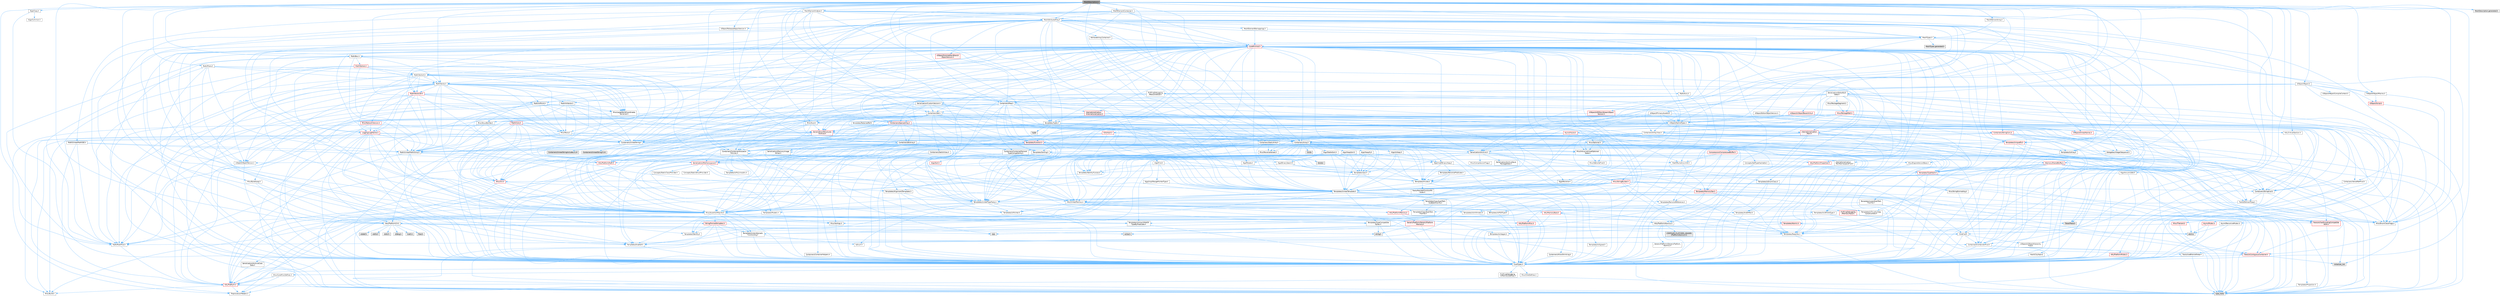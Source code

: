 digraph "MeshDescription.h"
{
 // INTERACTIVE_SVG=YES
 // LATEX_PDF_SIZE
  bgcolor="transparent";
  edge [fontname=Helvetica,fontsize=10,labelfontname=Helvetica,labelfontsize=10];
  node [fontname=Helvetica,fontsize=10,shape=box,height=0.2,width=0.4];
  Node1 [id="Node000001",label="MeshDescription.h",height=0.2,width=0.4,color="gray40", fillcolor="grey60", style="filled", fontcolor="black",tooltip=" "];
  Node1 -> Node2 [id="edge1_Node000001_Node000002",color="steelblue1",style="solid",tooltip=" "];
  Node2 [id="Node000002",label="Algo/Accumulate.h",height=0.2,width=0.4,color="grey40", fillcolor="white", style="filled",URL="$dd/dc9/Accumulate_8h.html",tooltip=" "];
  Node2 -> Node3 [id="edge2_Node000002_Node000003",color="steelblue1",style="solid",tooltip=" "];
  Node3 [id="Node000003",label="CoreTypes.h",height=0.2,width=0.4,color="grey40", fillcolor="white", style="filled",URL="$dc/dec/CoreTypes_8h.html",tooltip=" "];
  Node3 -> Node4 [id="edge3_Node000003_Node000004",color="steelblue1",style="solid",tooltip=" "];
  Node4 [id="Node000004",label="HAL/Platform.h",height=0.2,width=0.4,color="red", fillcolor="#FFF0F0", style="filled",URL="$d9/dd0/Platform_8h.html",tooltip=" "];
  Node4 -> Node5 [id="edge4_Node000004_Node000005",color="steelblue1",style="solid",tooltip=" "];
  Node5 [id="Node000005",label="Misc/Build.h",height=0.2,width=0.4,color="grey40", fillcolor="white", style="filled",URL="$d3/dbb/Build_8h.html",tooltip=" "];
  Node4 -> Node7 [id="edge5_Node000004_Node000007",color="steelblue1",style="solid",tooltip=" "];
  Node7 [id="Node000007",label="type_traits",height=0.2,width=0.4,color="grey60", fillcolor="#E0E0E0", style="filled",tooltip=" "];
  Node4 -> Node8 [id="edge6_Node000004_Node000008",color="steelblue1",style="solid",tooltip=" "];
  Node8 [id="Node000008",label="PreprocessorHelpers.h",height=0.2,width=0.4,color="grey40", fillcolor="white", style="filled",URL="$db/ddb/PreprocessorHelpers_8h.html",tooltip=" "];
  Node3 -> Node14 [id="edge7_Node000003_Node000014",color="steelblue1",style="solid",tooltip=" "];
  Node14 [id="Node000014",label="ProfilingDebugging\l/UMemoryDefines.h",height=0.2,width=0.4,color="grey40", fillcolor="white", style="filled",URL="$d2/da2/UMemoryDefines_8h.html",tooltip=" "];
  Node3 -> Node15 [id="edge8_Node000003_Node000015",color="steelblue1",style="solid",tooltip=" "];
  Node15 [id="Node000015",label="Misc/CoreMiscDefines.h",height=0.2,width=0.4,color="grey40", fillcolor="white", style="filled",URL="$da/d38/CoreMiscDefines_8h.html",tooltip=" "];
  Node15 -> Node4 [id="edge9_Node000015_Node000004",color="steelblue1",style="solid",tooltip=" "];
  Node15 -> Node8 [id="edge10_Node000015_Node000008",color="steelblue1",style="solid",tooltip=" "];
  Node3 -> Node16 [id="edge11_Node000003_Node000016",color="steelblue1",style="solid",tooltip=" "];
  Node16 [id="Node000016",label="Misc/CoreDefines.h",height=0.2,width=0.4,color="grey40", fillcolor="white", style="filled",URL="$d3/dd2/CoreDefines_8h.html",tooltip=" "];
  Node2 -> Node17 [id="edge12_Node000002_Node000017",color="steelblue1",style="solid",tooltip=" "];
  Node17 [id="Node000017",label="Templates/Invoke.h",height=0.2,width=0.4,color="grey40", fillcolor="white", style="filled",URL="$d7/deb/Invoke_8h.html",tooltip=" "];
  Node17 -> Node3 [id="edge13_Node000017_Node000003",color="steelblue1",style="solid",tooltip=" "];
  Node17 -> Node18 [id="edge14_Node000017_Node000018",color="steelblue1",style="solid",tooltip=" "];
  Node18 [id="Node000018",label="Traits/MemberFunctionPtr\lOuter.h",height=0.2,width=0.4,color="grey40", fillcolor="white", style="filled",URL="$db/da7/MemberFunctionPtrOuter_8h.html",tooltip=" "];
  Node17 -> Node19 [id="edge15_Node000017_Node000019",color="steelblue1",style="solid",tooltip=" "];
  Node19 [id="Node000019",label="Templates/UnrealTemplate.h",height=0.2,width=0.4,color="grey40", fillcolor="white", style="filled",URL="$d4/d24/UnrealTemplate_8h.html",tooltip=" "];
  Node19 -> Node3 [id="edge16_Node000019_Node000003",color="steelblue1",style="solid",tooltip=" "];
  Node19 -> Node20 [id="edge17_Node000019_Node000020",color="steelblue1",style="solid",tooltip=" "];
  Node20 [id="Node000020",label="Templates/IsPointer.h",height=0.2,width=0.4,color="grey40", fillcolor="white", style="filled",URL="$d7/d05/IsPointer_8h.html",tooltip=" "];
  Node20 -> Node3 [id="edge18_Node000020_Node000003",color="steelblue1",style="solid",tooltip=" "];
  Node19 -> Node21 [id="edge19_Node000019_Node000021",color="steelblue1",style="solid",tooltip=" "];
  Node21 [id="Node000021",label="HAL/UnrealMemory.h",height=0.2,width=0.4,color="grey40", fillcolor="white", style="filled",URL="$d9/d96/UnrealMemory_8h.html",tooltip=" "];
  Node21 -> Node3 [id="edge20_Node000021_Node000003",color="steelblue1",style="solid",tooltip=" "];
  Node21 -> Node22 [id="edge21_Node000021_Node000022",color="steelblue1",style="solid",tooltip=" "];
  Node22 [id="Node000022",label="GenericPlatform/GenericPlatform\lMemory.h",height=0.2,width=0.4,color="red", fillcolor="#FFF0F0", style="filled",URL="$dd/d22/GenericPlatformMemory_8h.html",tooltip=" "];
  Node22 -> Node23 [id="edge22_Node000022_Node000023",color="steelblue1",style="solid",tooltip=" "];
  Node23 [id="Node000023",label="CoreFwd.h",height=0.2,width=0.4,color="grey40", fillcolor="white", style="filled",URL="$d1/d1e/CoreFwd_8h.html",tooltip=" "];
  Node23 -> Node3 [id="edge23_Node000023_Node000003",color="steelblue1",style="solid",tooltip=" "];
  Node23 -> Node24 [id="edge24_Node000023_Node000024",color="steelblue1",style="solid",tooltip=" "];
  Node24 [id="Node000024",label="Containers/ContainersFwd.h",height=0.2,width=0.4,color="grey40", fillcolor="white", style="filled",URL="$d4/d0a/ContainersFwd_8h.html",tooltip=" "];
  Node24 -> Node4 [id="edge25_Node000024_Node000004",color="steelblue1",style="solid",tooltip=" "];
  Node24 -> Node3 [id="edge26_Node000024_Node000003",color="steelblue1",style="solid",tooltip=" "];
  Node24 -> Node25 [id="edge27_Node000024_Node000025",color="steelblue1",style="solid",tooltip=" "];
  Node25 [id="Node000025",label="Traits/IsContiguousContainer.h",height=0.2,width=0.4,color="red", fillcolor="#FFF0F0", style="filled",URL="$d5/d3c/IsContiguousContainer_8h.html",tooltip=" "];
  Node25 -> Node3 [id="edge28_Node000025_Node000003",color="steelblue1",style="solid",tooltip=" "];
  Node25 -> Node27 [id="edge29_Node000025_Node000027",color="steelblue1",style="solid",tooltip=" "];
  Node27 [id="Node000027",label="initializer_list",height=0.2,width=0.4,color="grey60", fillcolor="#E0E0E0", style="filled",tooltip=" "];
  Node23 -> Node28 [id="edge30_Node000023_Node000028",color="steelblue1",style="solid",tooltip=" "];
  Node28 [id="Node000028",label="Math/MathFwd.h",height=0.2,width=0.4,color="grey40", fillcolor="white", style="filled",URL="$d2/d10/MathFwd_8h.html",tooltip=" "];
  Node28 -> Node4 [id="edge31_Node000028_Node000004",color="steelblue1",style="solid",tooltip=" "];
  Node23 -> Node29 [id="edge32_Node000023_Node000029",color="steelblue1",style="solid",tooltip=" "];
  Node29 [id="Node000029",label="UObject/UObjectHierarchy\lFwd.h",height=0.2,width=0.4,color="grey40", fillcolor="white", style="filled",URL="$d3/d13/UObjectHierarchyFwd_8h.html",tooltip=" "];
  Node22 -> Node3 [id="edge33_Node000022_Node000003",color="steelblue1",style="solid",tooltip=" "];
  Node22 -> Node32 [id="edge34_Node000022_Node000032",color="steelblue1",style="solid",tooltip=" "];
  Node32 [id="Node000032",label="string.h",height=0.2,width=0.4,color="grey60", fillcolor="#E0E0E0", style="filled",tooltip=" "];
  Node22 -> Node33 [id="edge35_Node000022_Node000033",color="steelblue1",style="solid",tooltip=" "];
  Node33 [id="Node000033",label="wchar.h",height=0.2,width=0.4,color="grey60", fillcolor="#E0E0E0", style="filled",tooltip=" "];
  Node21 -> Node34 [id="edge36_Node000021_Node000034",color="steelblue1",style="solid",tooltip=" "];
  Node34 [id="Node000034",label="HAL/MemoryBase.h",height=0.2,width=0.4,color="red", fillcolor="#FFF0F0", style="filled",URL="$d6/d9f/MemoryBase_8h.html",tooltip=" "];
  Node34 -> Node3 [id="edge37_Node000034_Node000003",color="steelblue1",style="solid",tooltip=" "];
  Node34 -> Node35 [id="edge38_Node000034_Node000035",color="steelblue1",style="solid",tooltip=" "];
  Node35 [id="Node000035",label="HAL/PlatformAtomics.h",height=0.2,width=0.4,color="grey40", fillcolor="white", style="filled",URL="$d3/d36/PlatformAtomics_8h.html",tooltip=" "];
  Node35 -> Node3 [id="edge39_Node000035_Node000003",color="steelblue1",style="solid",tooltip=" "];
  Node35 -> Node36 [id="edge40_Node000035_Node000036",color="steelblue1",style="solid",tooltip=" "];
  Node36 [id="Node000036",label="GenericPlatform/GenericPlatform\lAtomics.h",height=0.2,width=0.4,color="grey40", fillcolor="white", style="filled",URL="$da/d72/GenericPlatformAtomics_8h.html",tooltip=" "];
  Node36 -> Node3 [id="edge41_Node000036_Node000003",color="steelblue1",style="solid",tooltip=" "];
  Node35 -> Node37 [id="edge42_Node000035_Node000037",color="steelblue1",style="solid",tooltip=" "];
  Node37 [id="Node000037",label="COMPILED_PLATFORM_HEADER\l(PlatformAtomics.h)",height=0.2,width=0.4,color="grey60", fillcolor="#E0E0E0", style="filled",tooltip=" "];
  Node34 -> Node38 [id="edge43_Node000034_Node000038",color="steelblue1",style="solid",tooltip=" "];
  Node38 [id="Node000038",label="HAL/PlatformCrt.h",height=0.2,width=0.4,color="grey40", fillcolor="white", style="filled",URL="$d8/d75/PlatformCrt_8h.html",tooltip=" "];
  Node38 -> Node39 [id="edge44_Node000038_Node000039",color="steelblue1",style="solid",tooltip=" "];
  Node39 [id="Node000039",label="new",height=0.2,width=0.4,color="grey60", fillcolor="#E0E0E0", style="filled",tooltip=" "];
  Node38 -> Node33 [id="edge45_Node000038_Node000033",color="steelblue1",style="solid",tooltip=" "];
  Node38 -> Node40 [id="edge46_Node000038_Node000040",color="steelblue1",style="solid",tooltip=" "];
  Node40 [id="Node000040",label="stddef.h",height=0.2,width=0.4,color="grey60", fillcolor="#E0E0E0", style="filled",tooltip=" "];
  Node38 -> Node41 [id="edge47_Node000038_Node000041",color="steelblue1",style="solid",tooltip=" "];
  Node41 [id="Node000041",label="stdlib.h",height=0.2,width=0.4,color="grey60", fillcolor="#E0E0E0", style="filled",tooltip=" "];
  Node38 -> Node42 [id="edge48_Node000038_Node000042",color="steelblue1",style="solid",tooltip=" "];
  Node42 [id="Node000042",label="stdio.h",height=0.2,width=0.4,color="grey60", fillcolor="#E0E0E0", style="filled",tooltip=" "];
  Node38 -> Node43 [id="edge49_Node000038_Node000043",color="steelblue1",style="solid",tooltip=" "];
  Node43 [id="Node000043",label="stdarg.h",height=0.2,width=0.4,color="grey60", fillcolor="#E0E0E0", style="filled",tooltip=" "];
  Node38 -> Node44 [id="edge50_Node000038_Node000044",color="steelblue1",style="solid",tooltip=" "];
  Node44 [id="Node000044",label="math.h",height=0.2,width=0.4,color="grey60", fillcolor="#E0E0E0", style="filled",tooltip=" "];
  Node38 -> Node45 [id="edge51_Node000038_Node000045",color="steelblue1",style="solid",tooltip=" "];
  Node45 [id="Node000045",label="float.h",height=0.2,width=0.4,color="grey60", fillcolor="#E0E0E0", style="filled",tooltip=" "];
  Node38 -> Node32 [id="edge52_Node000038_Node000032",color="steelblue1",style="solid",tooltip=" "];
  Node34 -> Node80 [id="edge53_Node000034_Node000080",color="steelblue1",style="solid",tooltip=" "];
  Node80 [id="Node000080",label="Templates/Atomic.h",height=0.2,width=0.4,color="red", fillcolor="#FFF0F0", style="filled",URL="$d3/d91/Atomic_8h.html",tooltip=" "];
  Node80 -> Node83 [id="edge54_Node000080_Node000083",color="steelblue1",style="solid",tooltip=" "];
  Node83 [id="Node000083",label="Templates/IsIntegral.h",height=0.2,width=0.4,color="grey40", fillcolor="white", style="filled",URL="$da/d64/IsIntegral_8h.html",tooltip=" "];
  Node83 -> Node3 [id="edge55_Node000083_Node000003",color="steelblue1",style="solid",tooltip=" "];
  Node80 -> Node77 [id="edge56_Node000080_Node000077",color="steelblue1",style="solid",tooltip=" "];
  Node77 [id="Node000077",label="atomic",height=0.2,width=0.4,color="grey60", fillcolor="#E0E0E0", style="filled",tooltip=" "];
  Node21 -> Node89 [id="edge57_Node000021_Node000089",color="steelblue1",style="solid",tooltip=" "];
  Node89 [id="Node000089",label="HAL/PlatformMemory.h",height=0.2,width=0.4,color="red", fillcolor="#FFF0F0", style="filled",URL="$de/d68/PlatformMemory_8h.html",tooltip=" "];
  Node89 -> Node3 [id="edge58_Node000089_Node000003",color="steelblue1",style="solid",tooltip=" "];
  Node89 -> Node22 [id="edge59_Node000089_Node000022",color="steelblue1",style="solid",tooltip=" "];
  Node21 -> Node91 [id="edge60_Node000021_Node000091",color="steelblue1",style="solid",tooltip=" "];
  Node91 [id="Node000091",label="ProfilingDebugging\l/MemoryTrace.h",height=0.2,width=0.4,color="red", fillcolor="#FFF0F0", style="filled",URL="$da/dd7/MemoryTrace_8h.html",tooltip=" "];
  Node91 -> Node4 [id="edge61_Node000091_Node000004",color="steelblue1",style="solid",tooltip=" "];
  Node91 -> Node55 [id="edge62_Node000091_Node000055",color="steelblue1",style="solid",tooltip=" "];
  Node55 [id="Node000055",label="Misc/EnumClassFlags.h",height=0.2,width=0.4,color="grey40", fillcolor="white", style="filled",URL="$d8/de7/EnumClassFlags_8h.html",tooltip=" "];
  Node91 -> Node63 [id="edge63_Node000091_Node000063",color="steelblue1",style="solid",tooltip=" "];
  Node63 [id="Node000063",label="Trace/Trace.h",height=0.2,width=0.4,color="grey60", fillcolor="#E0E0E0", style="filled",tooltip=" "];
  Node21 -> Node20 [id="edge64_Node000021_Node000020",color="steelblue1",style="solid",tooltip=" "];
  Node19 -> Node92 [id="edge65_Node000019_Node000092",color="steelblue1",style="solid",tooltip=" "];
  Node92 [id="Node000092",label="Templates/CopyQualifiers\lAndRefsFromTo.h",height=0.2,width=0.4,color="grey40", fillcolor="white", style="filled",URL="$d3/db3/CopyQualifiersAndRefsFromTo_8h.html",tooltip=" "];
  Node92 -> Node93 [id="edge66_Node000092_Node000093",color="steelblue1",style="solid",tooltip=" "];
  Node93 [id="Node000093",label="Templates/CopyQualifiers\lFromTo.h",height=0.2,width=0.4,color="grey40", fillcolor="white", style="filled",URL="$d5/db4/CopyQualifiersFromTo_8h.html",tooltip=" "];
  Node19 -> Node94 [id="edge67_Node000019_Node000094",color="steelblue1",style="solid",tooltip=" "];
  Node94 [id="Node000094",label="Templates/UnrealTypeTraits.h",height=0.2,width=0.4,color="grey40", fillcolor="white", style="filled",URL="$d2/d2d/UnrealTypeTraits_8h.html",tooltip=" "];
  Node94 -> Node3 [id="edge68_Node000094_Node000003",color="steelblue1",style="solid",tooltip=" "];
  Node94 -> Node20 [id="edge69_Node000094_Node000020",color="steelblue1",style="solid",tooltip=" "];
  Node94 -> Node47 [id="edge70_Node000094_Node000047",color="steelblue1",style="solid",tooltip=" "];
  Node47 [id="Node000047",label="Misc/AssertionMacros.h",height=0.2,width=0.4,color="grey40", fillcolor="white", style="filled",URL="$d0/dfa/AssertionMacros_8h.html",tooltip=" "];
  Node47 -> Node3 [id="edge71_Node000047_Node000003",color="steelblue1",style="solid",tooltip=" "];
  Node47 -> Node4 [id="edge72_Node000047_Node000004",color="steelblue1",style="solid",tooltip=" "];
  Node47 -> Node48 [id="edge73_Node000047_Node000048",color="steelblue1",style="solid",tooltip=" "];
  Node48 [id="Node000048",label="HAL/PlatformMisc.h",height=0.2,width=0.4,color="red", fillcolor="#FFF0F0", style="filled",URL="$d0/df5/PlatformMisc_8h.html",tooltip=" "];
  Node48 -> Node3 [id="edge74_Node000048_Node000003",color="steelblue1",style="solid",tooltip=" "];
  Node47 -> Node8 [id="edge75_Node000047_Node000008",color="steelblue1",style="solid",tooltip=" "];
  Node47 -> Node64 [id="edge76_Node000047_Node000064",color="steelblue1",style="solid",tooltip=" "];
  Node64 [id="Node000064",label="Templates/EnableIf.h",height=0.2,width=0.4,color="grey40", fillcolor="white", style="filled",URL="$d7/d60/EnableIf_8h.html",tooltip=" "];
  Node64 -> Node3 [id="edge77_Node000064_Node000003",color="steelblue1",style="solid",tooltip=" "];
  Node47 -> Node65 [id="edge78_Node000047_Node000065",color="steelblue1",style="solid",tooltip=" "];
  Node65 [id="Node000065",label="Templates/IsArrayOrRefOf\lTypeByPredicate.h",height=0.2,width=0.4,color="grey40", fillcolor="white", style="filled",URL="$d6/da1/IsArrayOrRefOfTypeByPredicate_8h.html",tooltip=" "];
  Node65 -> Node3 [id="edge79_Node000065_Node000003",color="steelblue1",style="solid",tooltip=" "];
  Node47 -> Node66 [id="edge80_Node000047_Node000066",color="steelblue1",style="solid",tooltip=" "];
  Node66 [id="Node000066",label="Templates/IsValidVariadic\lFunctionArg.h",height=0.2,width=0.4,color="grey40", fillcolor="white", style="filled",URL="$d0/dc8/IsValidVariadicFunctionArg_8h.html",tooltip=" "];
  Node66 -> Node3 [id="edge81_Node000066_Node000003",color="steelblue1",style="solid",tooltip=" "];
  Node66 -> Node67 [id="edge82_Node000066_Node000067",color="steelblue1",style="solid",tooltip=" "];
  Node67 [id="Node000067",label="IsEnum.h",height=0.2,width=0.4,color="grey40", fillcolor="white", style="filled",URL="$d4/de5/IsEnum_8h.html",tooltip=" "];
  Node66 -> Node7 [id="edge83_Node000066_Node000007",color="steelblue1",style="solid",tooltip=" "];
  Node47 -> Node68 [id="edge84_Node000047_Node000068",color="steelblue1",style="solid",tooltip=" "];
  Node68 [id="Node000068",label="Traits/IsCharEncodingCompatible\lWith.h",height=0.2,width=0.4,color="red", fillcolor="#FFF0F0", style="filled",URL="$df/dd1/IsCharEncodingCompatibleWith_8h.html",tooltip=" "];
  Node68 -> Node7 [id="edge85_Node000068_Node000007",color="steelblue1",style="solid",tooltip=" "];
  Node47 -> Node70 [id="edge86_Node000047_Node000070",color="steelblue1",style="solid",tooltip=" "];
  Node70 [id="Node000070",label="Misc/VarArgs.h",height=0.2,width=0.4,color="grey40", fillcolor="white", style="filled",URL="$d5/d6f/VarArgs_8h.html",tooltip=" "];
  Node70 -> Node3 [id="edge87_Node000070_Node000003",color="steelblue1",style="solid",tooltip=" "];
  Node47 -> Node71 [id="edge88_Node000047_Node000071",color="steelblue1",style="solid",tooltip=" "];
  Node71 [id="Node000071",label="String/FormatStringSan.h",height=0.2,width=0.4,color="red", fillcolor="#FFF0F0", style="filled",URL="$d3/d8b/FormatStringSan_8h.html",tooltip=" "];
  Node71 -> Node7 [id="edge89_Node000071_Node000007",color="steelblue1",style="solid",tooltip=" "];
  Node71 -> Node3 [id="edge90_Node000071_Node000003",color="steelblue1",style="solid",tooltip=" "];
  Node71 -> Node72 [id="edge91_Node000071_Node000072",color="steelblue1",style="solid",tooltip=" "];
  Node72 [id="Node000072",label="Templates/Requires.h",height=0.2,width=0.4,color="grey40", fillcolor="white", style="filled",URL="$dc/d96/Requires_8h.html",tooltip=" "];
  Node72 -> Node64 [id="edge92_Node000072_Node000064",color="steelblue1",style="solid",tooltip=" "];
  Node72 -> Node7 [id="edge93_Node000072_Node000007",color="steelblue1",style="solid",tooltip=" "];
  Node71 -> Node73 [id="edge94_Node000071_Node000073",color="steelblue1",style="solid",tooltip=" "];
  Node73 [id="Node000073",label="Templates/Identity.h",height=0.2,width=0.4,color="grey40", fillcolor="white", style="filled",URL="$d0/dd5/Identity_8h.html",tooltip=" "];
  Node71 -> Node66 [id="edge95_Node000071_Node000066",color="steelblue1",style="solid",tooltip=" "];
  Node71 -> Node24 [id="edge96_Node000071_Node000024",color="steelblue1",style="solid",tooltip=" "];
  Node47 -> Node77 [id="edge97_Node000047_Node000077",color="steelblue1",style="solid",tooltip=" "];
  Node94 -> Node85 [id="edge98_Node000094_Node000085",color="steelblue1",style="solid",tooltip=" "];
  Node85 [id="Node000085",label="Templates/AndOrNot.h",height=0.2,width=0.4,color="grey40", fillcolor="white", style="filled",URL="$db/d0a/AndOrNot_8h.html",tooltip=" "];
  Node85 -> Node3 [id="edge99_Node000085_Node000003",color="steelblue1",style="solid",tooltip=" "];
  Node94 -> Node64 [id="edge100_Node000094_Node000064",color="steelblue1",style="solid",tooltip=" "];
  Node94 -> Node95 [id="edge101_Node000094_Node000095",color="steelblue1",style="solid",tooltip=" "];
  Node95 [id="Node000095",label="Templates/IsArithmetic.h",height=0.2,width=0.4,color="grey40", fillcolor="white", style="filled",URL="$d2/d5d/IsArithmetic_8h.html",tooltip=" "];
  Node95 -> Node3 [id="edge102_Node000095_Node000003",color="steelblue1",style="solid",tooltip=" "];
  Node94 -> Node67 [id="edge103_Node000094_Node000067",color="steelblue1",style="solid",tooltip=" "];
  Node94 -> Node96 [id="edge104_Node000094_Node000096",color="steelblue1",style="solid",tooltip=" "];
  Node96 [id="Node000096",label="Templates/Models.h",height=0.2,width=0.4,color="grey40", fillcolor="white", style="filled",URL="$d3/d0c/Models_8h.html",tooltip=" "];
  Node96 -> Node73 [id="edge105_Node000096_Node000073",color="steelblue1",style="solid",tooltip=" "];
  Node94 -> Node97 [id="edge106_Node000094_Node000097",color="steelblue1",style="solid",tooltip=" "];
  Node97 [id="Node000097",label="Templates/IsPODType.h",height=0.2,width=0.4,color="grey40", fillcolor="white", style="filled",URL="$d7/db1/IsPODType_8h.html",tooltip=" "];
  Node97 -> Node3 [id="edge107_Node000097_Node000003",color="steelblue1",style="solid",tooltip=" "];
  Node94 -> Node98 [id="edge108_Node000094_Node000098",color="steelblue1",style="solid",tooltip=" "];
  Node98 [id="Node000098",label="Templates/IsUECoreType.h",height=0.2,width=0.4,color="grey40", fillcolor="white", style="filled",URL="$d1/db8/IsUECoreType_8h.html",tooltip=" "];
  Node98 -> Node3 [id="edge109_Node000098_Node000003",color="steelblue1",style="solid",tooltip=" "];
  Node98 -> Node7 [id="edge110_Node000098_Node000007",color="steelblue1",style="solid",tooltip=" "];
  Node94 -> Node86 [id="edge111_Node000094_Node000086",color="steelblue1",style="solid",tooltip=" "];
  Node86 [id="Node000086",label="Templates/IsTriviallyCopy\lConstructible.h",height=0.2,width=0.4,color="grey40", fillcolor="white", style="filled",URL="$d3/d78/IsTriviallyCopyConstructible_8h.html",tooltip=" "];
  Node86 -> Node3 [id="edge112_Node000086_Node000003",color="steelblue1",style="solid",tooltip=" "];
  Node86 -> Node7 [id="edge113_Node000086_Node000007",color="steelblue1",style="solid",tooltip=" "];
  Node19 -> Node99 [id="edge114_Node000019_Node000099",color="steelblue1",style="solid",tooltip=" "];
  Node99 [id="Node000099",label="Templates/RemoveReference.h",height=0.2,width=0.4,color="grey40", fillcolor="white", style="filled",URL="$da/dbe/RemoveReference_8h.html",tooltip=" "];
  Node99 -> Node3 [id="edge115_Node000099_Node000003",color="steelblue1",style="solid",tooltip=" "];
  Node19 -> Node72 [id="edge116_Node000019_Node000072",color="steelblue1",style="solid",tooltip=" "];
  Node19 -> Node100 [id="edge117_Node000019_Node000100",color="steelblue1",style="solid",tooltip=" "];
  Node100 [id="Node000100",label="Templates/TypeCompatible\lBytes.h",height=0.2,width=0.4,color="grey40", fillcolor="white", style="filled",URL="$df/d0a/TypeCompatibleBytes_8h.html",tooltip=" "];
  Node100 -> Node3 [id="edge118_Node000100_Node000003",color="steelblue1",style="solid",tooltip=" "];
  Node100 -> Node32 [id="edge119_Node000100_Node000032",color="steelblue1",style="solid",tooltip=" "];
  Node100 -> Node39 [id="edge120_Node000100_Node000039",color="steelblue1",style="solid",tooltip=" "];
  Node100 -> Node7 [id="edge121_Node000100_Node000007",color="steelblue1",style="solid",tooltip=" "];
  Node19 -> Node73 [id="edge122_Node000019_Node000073",color="steelblue1",style="solid",tooltip=" "];
  Node19 -> Node25 [id="edge123_Node000019_Node000025",color="steelblue1",style="solid",tooltip=" "];
  Node19 -> Node101 [id="edge124_Node000019_Node000101",color="steelblue1",style="solid",tooltip=" "];
  Node101 [id="Node000101",label="Traits/UseBitwiseSwap.h",height=0.2,width=0.4,color="grey40", fillcolor="white", style="filled",URL="$db/df3/UseBitwiseSwap_8h.html",tooltip=" "];
  Node101 -> Node3 [id="edge125_Node000101_Node000003",color="steelblue1",style="solid",tooltip=" "];
  Node101 -> Node7 [id="edge126_Node000101_Node000007",color="steelblue1",style="solid",tooltip=" "];
  Node19 -> Node7 [id="edge127_Node000019_Node000007",color="steelblue1",style="solid",tooltip=" "];
  Node17 -> Node7 [id="edge128_Node000017_Node000007",color="steelblue1",style="solid",tooltip=" "];
  Node1 -> Node102 [id="edge129_Node000001_Node000102",color="steelblue1",style="solid",tooltip=" "];
  Node102 [id="Node000102",label="Algo/Copy.h",height=0.2,width=0.4,color="grey40", fillcolor="white", style="filled",URL="$df/d5e/Copy_8h.html",tooltip=" "];
  Node102 -> Node3 [id="edge130_Node000102_Node000003",color="steelblue1",style="solid",tooltip=" "];
  Node102 -> Node103 [id="edge131_Node000102_Node000103",color="steelblue1",style="solid",tooltip=" "];
  Node103 [id="Node000103",label="Algo/Common.h",height=0.2,width=0.4,color="grey40", fillcolor="white", style="filled",URL="$de/df4/Source_2Runtime_2Core_2Public_2Algo_2Common_8h.html",tooltip=" "];
  Node1 -> Node104 [id="edge132_Node000001_Node000104",color="steelblue1",style="solid",tooltip=" "];
  Node104 [id="Node000104",label="Algo/Find.h",height=0.2,width=0.4,color="grey40", fillcolor="white", style="filled",URL="$d2/d28/Algo_2Find_8h.html",tooltip=" "];
  Node104 -> Node105 [id="edge133_Node000104_Node000105",color="steelblue1",style="solid",tooltip=" "];
  Node105 [id="Node000105",label="Algo/Impl/RangePointerType.h",height=0.2,width=0.4,color="grey40", fillcolor="white", style="filled",URL="$d1/de4/RangePointerType_8h.html",tooltip=" "];
  Node105 -> Node19 [id="edge134_Node000105_Node000019",color="steelblue1",style="solid",tooltip=" "];
  Node104 -> Node106 [id="edge135_Node000104_Node000106",color="steelblue1",style="solid",tooltip=" "];
  Node106 [id="Node000106",label="Templates/IdentityFunctor.h",height=0.2,width=0.4,color="grey40", fillcolor="white", style="filled",URL="$d7/d2e/IdentityFunctor_8h.html",tooltip=" "];
  Node106 -> Node4 [id="edge136_Node000106_Node000004",color="steelblue1",style="solid",tooltip=" "];
  Node104 -> Node17 [id="edge137_Node000104_Node000017",color="steelblue1",style="solid",tooltip=" "];
  Node104 -> Node19 [id="edge138_Node000104_Node000019",color="steelblue1",style="solid",tooltip=" "];
  Node1 -> Node107 [id="edge139_Node000001_Node000107",color="steelblue1",style="solid",tooltip=" "];
  Node107 [id="Node000107",label="Containers/Array.h",height=0.2,width=0.4,color="grey40", fillcolor="white", style="filled",URL="$df/dd0/Array_8h.html",tooltip=" "];
  Node107 -> Node3 [id="edge140_Node000107_Node000003",color="steelblue1",style="solid",tooltip=" "];
  Node107 -> Node47 [id="edge141_Node000107_Node000047",color="steelblue1",style="solid",tooltip=" "];
  Node107 -> Node108 [id="edge142_Node000107_Node000108",color="steelblue1",style="solid",tooltip=" "];
  Node108 [id="Node000108",label="Misc/IntrusiveUnsetOptional\lState.h",height=0.2,width=0.4,color="grey40", fillcolor="white", style="filled",URL="$d2/d0a/IntrusiveUnsetOptionalState_8h.html",tooltip=" "];
  Node108 -> Node109 [id="edge143_Node000108_Node000109",color="steelblue1",style="solid",tooltip=" "];
  Node109 [id="Node000109",label="Misc/OptionalFwd.h",height=0.2,width=0.4,color="grey40", fillcolor="white", style="filled",URL="$dc/d50/OptionalFwd_8h.html",tooltip=" "];
  Node107 -> Node110 [id="edge144_Node000107_Node000110",color="steelblue1",style="solid",tooltip=" "];
  Node110 [id="Node000110",label="Misc/ReverseIterate.h",height=0.2,width=0.4,color="grey40", fillcolor="white", style="filled",URL="$db/de3/ReverseIterate_8h.html",tooltip=" "];
  Node110 -> Node4 [id="edge145_Node000110_Node000004",color="steelblue1",style="solid",tooltip=" "];
  Node110 -> Node111 [id="edge146_Node000110_Node000111",color="steelblue1",style="solid",tooltip=" "];
  Node111 [id="Node000111",label="iterator",height=0.2,width=0.4,color="grey60", fillcolor="#E0E0E0", style="filled",tooltip=" "];
  Node107 -> Node21 [id="edge147_Node000107_Node000021",color="steelblue1",style="solid",tooltip=" "];
  Node107 -> Node94 [id="edge148_Node000107_Node000094",color="steelblue1",style="solid",tooltip=" "];
  Node107 -> Node19 [id="edge149_Node000107_Node000019",color="steelblue1",style="solid",tooltip=" "];
  Node107 -> Node112 [id="edge150_Node000107_Node000112",color="steelblue1",style="solid",tooltip=" "];
  Node112 [id="Node000112",label="Containers/AllowShrinking.h",height=0.2,width=0.4,color="grey40", fillcolor="white", style="filled",URL="$d7/d1a/AllowShrinking_8h.html",tooltip=" "];
  Node112 -> Node3 [id="edge151_Node000112_Node000003",color="steelblue1",style="solid",tooltip=" "];
  Node107 -> Node113 [id="edge152_Node000107_Node000113",color="steelblue1",style="solid",tooltip=" "];
  Node113 [id="Node000113",label="Containers/ContainerAllocation\lPolicies.h",height=0.2,width=0.4,color="grey40", fillcolor="white", style="filled",URL="$d7/dff/ContainerAllocationPolicies_8h.html",tooltip=" "];
  Node113 -> Node3 [id="edge153_Node000113_Node000003",color="steelblue1",style="solid",tooltip=" "];
  Node113 -> Node114 [id="edge154_Node000113_Node000114",color="steelblue1",style="solid",tooltip=" "];
  Node114 [id="Node000114",label="Containers/ContainerHelpers.h",height=0.2,width=0.4,color="grey40", fillcolor="white", style="filled",URL="$d7/d33/ContainerHelpers_8h.html",tooltip=" "];
  Node114 -> Node3 [id="edge155_Node000114_Node000003",color="steelblue1",style="solid",tooltip=" "];
  Node113 -> Node113 [id="edge156_Node000113_Node000113",color="steelblue1",style="solid",tooltip=" "];
  Node113 -> Node115 [id="edge157_Node000113_Node000115",color="steelblue1",style="solid",tooltip=" "];
  Node115 [id="Node000115",label="HAL/PlatformMath.h",height=0.2,width=0.4,color="red", fillcolor="#FFF0F0", style="filled",URL="$dc/d53/PlatformMath_8h.html",tooltip=" "];
  Node115 -> Node3 [id="edge158_Node000115_Node000003",color="steelblue1",style="solid",tooltip=" "];
  Node113 -> Node21 [id="edge159_Node000113_Node000021",color="steelblue1",style="solid",tooltip=" "];
  Node113 -> Node53 [id="edge160_Node000113_Node000053",color="steelblue1",style="solid",tooltip=" "];
  Node53 [id="Node000053",label="Math/NumericLimits.h",height=0.2,width=0.4,color="grey40", fillcolor="white", style="filled",URL="$df/d1b/NumericLimits_8h.html",tooltip=" "];
  Node53 -> Node3 [id="edge161_Node000053_Node000003",color="steelblue1",style="solid",tooltip=" "];
  Node113 -> Node47 [id="edge162_Node000113_Node000047",color="steelblue1",style="solid",tooltip=" "];
  Node113 -> Node123 [id="edge163_Node000113_Node000123",color="steelblue1",style="solid",tooltip=" "];
  Node123 [id="Node000123",label="Templates/IsPolymorphic.h",height=0.2,width=0.4,color="grey40", fillcolor="white", style="filled",URL="$dc/d20/IsPolymorphic_8h.html",tooltip=" "];
  Node113 -> Node124 [id="edge164_Node000113_Node000124",color="steelblue1",style="solid",tooltip=" "];
  Node124 [id="Node000124",label="Templates/MemoryOps.h",height=0.2,width=0.4,color="red", fillcolor="#FFF0F0", style="filled",URL="$db/dea/MemoryOps_8h.html",tooltip=" "];
  Node124 -> Node3 [id="edge165_Node000124_Node000003",color="steelblue1",style="solid",tooltip=" "];
  Node124 -> Node21 [id="edge166_Node000124_Node000021",color="steelblue1",style="solid",tooltip=" "];
  Node124 -> Node86 [id="edge167_Node000124_Node000086",color="steelblue1",style="solid",tooltip=" "];
  Node124 -> Node72 [id="edge168_Node000124_Node000072",color="steelblue1",style="solid",tooltip=" "];
  Node124 -> Node94 [id="edge169_Node000124_Node000094",color="steelblue1",style="solid",tooltip=" "];
  Node124 -> Node101 [id="edge170_Node000124_Node000101",color="steelblue1",style="solid",tooltip=" "];
  Node124 -> Node39 [id="edge171_Node000124_Node000039",color="steelblue1",style="solid",tooltip=" "];
  Node124 -> Node7 [id="edge172_Node000124_Node000007",color="steelblue1",style="solid",tooltip=" "];
  Node113 -> Node100 [id="edge173_Node000113_Node000100",color="steelblue1",style="solid",tooltip=" "];
  Node113 -> Node7 [id="edge174_Node000113_Node000007",color="steelblue1",style="solid",tooltip=" "];
  Node107 -> Node125 [id="edge175_Node000107_Node000125",color="steelblue1",style="solid",tooltip=" "];
  Node125 [id="Node000125",label="Containers/ContainerElement\lTypeCompatibility.h",height=0.2,width=0.4,color="grey40", fillcolor="white", style="filled",URL="$df/ddf/ContainerElementTypeCompatibility_8h.html",tooltip=" "];
  Node125 -> Node3 [id="edge176_Node000125_Node000003",color="steelblue1",style="solid",tooltip=" "];
  Node125 -> Node94 [id="edge177_Node000125_Node000094",color="steelblue1",style="solid",tooltip=" "];
  Node107 -> Node126 [id="edge178_Node000107_Node000126",color="steelblue1",style="solid",tooltip=" "];
  Node126 [id="Node000126",label="Serialization/Archive.h",height=0.2,width=0.4,color="grey40", fillcolor="white", style="filled",URL="$d7/d3b/Archive_8h.html",tooltip=" "];
  Node126 -> Node23 [id="edge179_Node000126_Node000023",color="steelblue1",style="solid",tooltip=" "];
  Node126 -> Node3 [id="edge180_Node000126_Node000003",color="steelblue1",style="solid",tooltip=" "];
  Node126 -> Node127 [id="edge181_Node000126_Node000127",color="steelblue1",style="solid",tooltip=" "];
  Node127 [id="Node000127",label="HAL/PlatformProperties.h",height=0.2,width=0.4,color="red", fillcolor="#FFF0F0", style="filled",URL="$d9/db0/PlatformProperties_8h.html",tooltip=" "];
  Node127 -> Node3 [id="edge182_Node000127_Node000003",color="steelblue1",style="solid",tooltip=" "];
  Node126 -> Node130 [id="edge183_Node000126_Node000130",color="steelblue1",style="solid",tooltip=" "];
  Node130 [id="Node000130",label="Internationalization\l/TextNamespaceFwd.h",height=0.2,width=0.4,color="grey40", fillcolor="white", style="filled",URL="$d8/d97/TextNamespaceFwd_8h.html",tooltip=" "];
  Node130 -> Node3 [id="edge184_Node000130_Node000003",color="steelblue1",style="solid",tooltip=" "];
  Node126 -> Node28 [id="edge185_Node000126_Node000028",color="steelblue1",style="solid",tooltip=" "];
  Node126 -> Node47 [id="edge186_Node000126_Node000047",color="steelblue1",style="solid",tooltip=" "];
  Node126 -> Node5 [id="edge187_Node000126_Node000005",color="steelblue1",style="solid",tooltip=" "];
  Node126 -> Node54 [id="edge188_Node000126_Node000054",color="steelblue1",style="solid",tooltip=" "];
  Node54 [id="Node000054",label="Misc/CompressionFlags.h",height=0.2,width=0.4,color="grey40", fillcolor="white", style="filled",URL="$d9/d76/CompressionFlags_8h.html",tooltip=" "];
  Node126 -> Node131 [id="edge189_Node000126_Node000131",color="steelblue1",style="solid",tooltip=" "];
  Node131 [id="Node000131",label="Misc/EngineVersionBase.h",height=0.2,width=0.4,color="grey40", fillcolor="white", style="filled",URL="$d5/d2b/EngineVersionBase_8h.html",tooltip=" "];
  Node131 -> Node3 [id="edge190_Node000131_Node000003",color="steelblue1",style="solid",tooltip=" "];
  Node126 -> Node70 [id="edge191_Node000126_Node000070",color="steelblue1",style="solid",tooltip=" "];
  Node126 -> Node132 [id="edge192_Node000126_Node000132",color="steelblue1",style="solid",tooltip=" "];
  Node132 [id="Node000132",label="Serialization/ArchiveCook\lData.h",height=0.2,width=0.4,color="grey40", fillcolor="white", style="filled",URL="$dc/db6/ArchiveCookData_8h.html",tooltip=" "];
  Node132 -> Node4 [id="edge193_Node000132_Node000004",color="steelblue1",style="solid",tooltip=" "];
  Node126 -> Node133 [id="edge194_Node000126_Node000133",color="steelblue1",style="solid",tooltip=" "];
  Node133 [id="Node000133",label="Serialization/ArchiveSave\lPackageData.h",height=0.2,width=0.4,color="grey40", fillcolor="white", style="filled",URL="$d1/d37/ArchiveSavePackageData_8h.html",tooltip=" "];
  Node126 -> Node64 [id="edge195_Node000126_Node000064",color="steelblue1",style="solid",tooltip=" "];
  Node126 -> Node65 [id="edge196_Node000126_Node000065",color="steelblue1",style="solid",tooltip=" "];
  Node126 -> Node134 [id="edge197_Node000126_Node000134",color="steelblue1",style="solid",tooltip=" "];
  Node134 [id="Node000134",label="Templates/IsEnumClass.h",height=0.2,width=0.4,color="grey40", fillcolor="white", style="filled",URL="$d7/d15/IsEnumClass_8h.html",tooltip=" "];
  Node134 -> Node3 [id="edge198_Node000134_Node000003",color="steelblue1",style="solid",tooltip=" "];
  Node134 -> Node85 [id="edge199_Node000134_Node000085",color="steelblue1",style="solid",tooltip=" "];
  Node126 -> Node120 [id="edge200_Node000126_Node000120",color="steelblue1",style="solid",tooltip=" "];
  Node120 [id="Node000120",label="Templates/IsSigned.h",height=0.2,width=0.4,color="grey40", fillcolor="white", style="filled",URL="$d8/dd8/IsSigned_8h.html",tooltip=" "];
  Node120 -> Node3 [id="edge201_Node000120_Node000003",color="steelblue1",style="solid",tooltip=" "];
  Node126 -> Node66 [id="edge202_Node000126_Node000066",color="steelblue1",style="solid",tooltip=" "];
  Node126 -> Node19 [id="edge203_Node000126_Node000019",color="steelblue1",style="solid",tooltip=" "];
  Node126 -> Node68 [id="edge204_Node000126_Node000068",color="steelblue1",style="solid",tooltip=" "];
  Node126 -> Node135 [id="edge205_Node000126_Node000135",color="steelblue1",style="solid",tooltip=" "];
  Node135 [id="Node000135",label="UObject/ObjectVersion.h",height=0.2,width=0.4,color="grey40", fillcolor="white", style="filled",URL="$da/d63/ObjectVersion_8h.html",tooltip=" "];
  Node135 -> Node3 [id="edge206_Node000135_Node000003",color="steelblue1",style="solid",tooltip=" "];
  Node107 -> Node136 [id="edge207_Node000107_Node000136",color="steelblue1",style="solid",tooltip=" "];
  Node136 [id="Node000136",label="Serialization/MemoryImage\lWriter.h",height=0.2,width=0.4,color="grey40", fillcolor="white", style="filled",URL="$d0/d08/MemoryImageWriter_8h.html",tooltip=" "];
  Node136 -> Node3 [id="edge208_Node000136_Node000003",color="steelblue1",style="solid",tooltip=" "];
  Node136 -> Node137 [id="edge209_Node000136_Node000137",color="steelblue1",style="solid",tooltip=" "];
  Node137 [id="Node000137",label="Serialization/MemoryLayout.h",height=0.2,width=0.4,color="red", fillcolor="#FFF0F0", style="filled",URL="$d7/d66/MemoryLayout_8h.html",tooltip=" "];
  Node137 -> Node138 [id="edge210_Node000137_Node000138",color="steelblue1",style="solid",tooltip=" "];
  Node138 [id="Node000138",label="Concepts/StaticClassProvider.h",height=0.2,width=0.4,color="grey40", fillcolor="white", style="filled",URL="$dd/d83/StaticClassProvider_8h.html",tooltip=" "];
  Node137 -> Node139 [id="edge211_Node000137_Node000139",color="steelblue1",style="solid",tooltip=" "];
  Node139 [id="Node000139",label="Concepts/StaticStructProvider.h",height=0.2,width=0.4,color="grey40", fillcolor="white", style="filled",URL="$d5/d77/StaticStructProvider_8h.html",tooltip=" "];
  Node137 -> Node50 [id="edge212_Node000137_Node000050",color="steelblue1",style="solid",tooltip=" "];
  Node50 [id="Node000050",label="Containers/StringFwd.h",height=0.2,width=0.4,color="grey40", fillcolor="white", style="filled",URL="$df/d37/StringFwd_8h.html",tooltip=" "];
  Node50 -> Node3 [id="edge213_Node000050_Node000003",color="steelblue1",style="solid",tooltip=" "];
  Node50 -> Node51 [id="edge214_Node000050_Node000051",color="steelblue1",style="solid",tooltip=" "];
  Node51 [id="Node000051",label="Traits/ElementType.h",height=0.2,width=0.4,color="grey40", fillcolor="white", style="filled",URL="$d5/d4f/ElementType_8h.html",tooltip=" "];
  Node51 -> Node4 [id="edge215_Node000051_Node000004",color="steelblue1",style="solid",tooltip=" "];
  Node51 -> Node27 [id="edge216_Node000051_Node000027",color="steelblue1",style="solid",tooltip=" "];
  Node51 -> Node7 [id="edge217_Node000051_Node000007",color="steelblue1",style="solid",tooltip=" "];
  Node50 -> Node25 [id="edge218_Node000050_Node000025",color="steelblue1",style="solid",tooltip=" "];
  Node137 -> Node21 [id="edge219_Node000137_Node000021",color="steelblue1",style="solid",tooltip=" "];
  Node137 -> Node64 [id="edge220_Node000137_Node000064",color="steelblue1",style="solid",tooltip=" "];
  Node137 -> Node123 [id="edge221_Node000137_Node000123",color="steelblue1",style="solid",tooltip=" "];
  Node137 -> Node96 [id="edge222_Node000137_Node000096",color="steelblue1",style="solid",tooltip=" "];
  Node137 -> Node19 [id="edge223_Node000137_Node000019",color="steelblue1",style="solid",tooltip=" "];
  Node107 -> Node150 [id="edge224_Node000107_Node000150",color="steelblue1",style="solid",tooltip=" "];
  Node150 [id="Node000150",label="Algo/Heapify.h",height=0.2,width=0.4,color="grey40", fillcolor="white", style="filled",URL="$d0/d2a/Heapify_8h.html",tooltip=" "];
  Node150 -> Node151 [id="edge225_Node000150_Node000151",color="steelblue1",style="solid",tooltip=" "];
  Node151 [id="Node000151",label="Algo/Impl/BinaryHeap.h",height=0.2,width=0.4,color="grey40", fillcolor="white", style="filled",URL="$d7/da3/Algo_2Impl_2BinaryHeap_8h.html",tooltip=" "];
  Node151 -> Node17 [id="edge226_Node000151_Node000017",color="steelblue1",style="solid",tooltip=" "];
  Node151 -> Node152 [id="edge227_Node000151_Node000152",color="steelblue1",style="solid",tooltip=" "];
  Node152 [id="Node000152",label="Templates/Projection.h",height=0.2,width=0.4,color="grey40", fillcolor="white", style="filled",URL="$d7/df0/Projection_8h.html",tooltip=" "];
  Node152 -> Node7 [id="edge228_Node000152_Node000007",color="steelblue1",style="solid",tooltip=" "];
  Node151 -> Node153 [id="edge229_Node000151_Node000153",color="steelblue1",style="solid",tooltip=" "];
  Node153 [id="Node000153",label="Templates/ReversePredicate.h",height=0.2,width=0.4,color="grey40", fillcolor="white", style="filled",URL="$d8/d28/ReversePredicate_8h.html",tooltip=" "];
  Node153 -> Node17 [id="edge230_Node000153_Node000017",color="steelblue1",style="solid",tooltip=" "];
  Node153 -> Node19 [id="edge231_Node000153_Node000019",color="steelblue1",style="solid",tooltip=" "];
  Node151 -> Node7 [id="edge232_Node000151_Node000007",color="steelblue1",style="solid",tooltip=" "];
  Node150 -> Node106 [id="edge233_Node000150_Node000106",color="steelblue1",style="solid",tooltip=" "];
  Node150 -> Node17 [id="edge234_Node000150_Node000017",color="steelblue1",style="solid",tooltip=" "];
  Node150 -> Node154 [id="edge235_Node000150_Node000154",color="steelblue1",style="solid",tooltip=" "];
  Node154 [id="Node000154",label="Templates/Less.h",height=0.2,width=0.4,color="grey40", fillcolor="white", style="filled",URL="$de/dc8/Less_8h.html",tooltip=" "];
  Node154 -> Node3 [id="edge236_Node000154_Node000003",color="steelblue1",style="solid",tooltip=" "];
  Node154 -> Node19 [id="edge237_Node000154_Node000019",color="steelblue1",style="solid",tooltip=" "];
  Node150 -> Node19 [id="edge238_Node000150_Node000019",color="steelblue1",style="solid",tooltip=" "];
  Node107 -> Node155 [id="edge239_Node000107_Node000155",color="steelblue1",style="solid",tooltip=" "];
  Node155 [id="Node000155",label="Algo/HeapSort.h",height=0.2,width=0.4,color="grey40", fillcolor="white", style="filled",URL="$d3/d92/HeapSort_8h.html",tooltip=" "];
  Node155 -> Node151 [id="edge240_Node000155_Node000151",color="steelblue1",style="solid",tooltip=" "];
  Node155 -> Node106 [id="edge241_Node000155_Node000106",color="steelblue1",style="solid",tooltip=" "];
  Node155 -> Node154 [id="edge242_Node000155_Node000154",color="steelblue1",style="solid",tooltip=" "];
  Node155 -> Node19 [id="edge243_Node000155_Node000019",color="steelblue1",style="solid",tooltip=" "];
  Node107 -> Node156 [id="edge244_Node000107_Node000156",color="steelblue1",style="solid",tooltip=" "];
  Node156 [id="Node000156",label="Algo/IsHeap.h",height=0.2,width=0.4,color="grey40", fillcolor="white", style="filled",URL="$de/d32/IsHeap_8h.html",tooltip=" "];
  Node156 -> Node151 [id="edge245_Node000156_Node000151",color="steelblue1",style="solid",tooltip=" "];
  Node156 -> Node106 [id="edge246_Node000156_Node000106",color="steelblue1",style="solid",tooltip=" "];
  Node156 -> Node17 [id="edge247_Node000156_Node000017",color="steelblue1",style="solid",tooltip=" "];
  Node156 -> Node154 [id="edge248_Node000156_Node000154",color="steelblue1",style="solid",tooltip=" "];
  Node156 -> Node19 [id="edge249_Node000156_Node000019",color="steelblue1",style="solid",tooltip=" "];
  Node107 -> Node151 [id="edge250_Node000107_Node000151",color="steelblue1",style="solid",tooltip=" "];
  Node107 -> Node157 [id="edge251_Node000107_Node000157",color="steelblue1",style="solid",tooltip=" "];
  Node157 [id="Node000157",label="Algo/StableSort.h",height=0.2,width=0.4,color="grey40", fillcolor="white", style="filled",URL="$d7/d3c/StableSort_8h.html",tooltip=" "];
  Node157 -> Node158 [id="edge252_Node000157_Node000158",color="steelblue1",style="solid",tooltip=" "];
  Node158 [id="Node000158",label="Algo/BinarySearch.h",height=0.2,width=0.4,color="grey40", fillcolor="white", style="filled",URL="$db/db4/BinarySearch_8h.html",tooltip=" "];
  Node158 -> Node106 [id="edge253_Node000158_Node000106",color="steelblue1",style="solid",tooltip=" "];
  Node158 -> Node17 [id="edge254_Node000158_Node000017",color="steelblue1",style="solid",tooltip=" "];
  Node158 -> Node154 [id="edge255_Node000158_Node000154",color="steelblue1",style="solid",tooltip=" "];
  Node157 -> Node159 [id="edge256_Node000157_Node000159",color="steelblue1",style="solid",tooltip=" "];
  Node159 [id="Node000159",label="Algo/Rotate.h",height=0.2,width=0.4,color="grey40", fillcolor="white", style="filled",URL="$dd/da7/Rotate_8h.html",tooltip=" "];
  Node159 -> Node19 [id="edge257_Node000159_Node000019",color="steelblue1",style="solid",tooltip=" "];
  Node157 -> Node106 [id="edge258_Node000157_Node000106",color="steelblue1",style="solid",tooltip=" "];
  Node157 -> Node17 [id="edge259_Node000157_Node000017",color="steelblue1",style="solid",tooltip=" "];
  Node157 -> Node154 [id="edge260_Node000157_Node000154",color="steelblue1",style="solid",tooltip=" "];
  Node157 -> Node19 [id="edge261_Node000157_Node000019",color="steelblue1",style="solid",tooltip=" "];
  Node107 -> Node160 [id="edge262_Node000107_Node000160",color="steelblue1",style="solid",tooltip=" "];
  Node160 [id="Node000160",label="Concepts/GetTypeHashable.h",height=0.2,width=0.4,color="grey40", fillcolor="white", style="filled",URL="$d3/da2/GetTypeHashable_8h.html",tooltip=" "];
  Node160 -> Node3 [id="edge263_Node000160_Node000003",color="steelblue1",style="solid",tooltip=" "];
  Node160 -> Node141 [id="edge264_Node000160_Node000141",color="steelblue1",style="solid",tooltip=" "];
  Node141 [id="Node000141",label="Templates/TypeHash.h",height=0.2,width=0.4,color="red", fillcolor="#FFF0F0", style="filled",URL="$d1/d62/TypeHash_8h.html",tooltip=" "];
  Node141 -> Node3 [id="edge265_Node000141_Node000003",color="steelblue1",style="solid",tooltip=" "];
  Node141 -> Node72 [id="edge266_Node000141_Node000072",color="steelblue1",style="solid",tooltip=" "];
  Node141 -> Node142 [id="edge267_Node000141_Node000142",color="steelblue1",style="solid",tooltip=" "];
  Node142 [id="Node000142",label="Misc/Crc.h",height=0.2,width=0.4,color="red", fillcolor="#FFF0F0", style="filled",URL="$d4/dd2/Crc_8h.html",tooltip=" "];
  Node142 -> Node3 [id="edge268_Node000142_Node000003",color="steelblue1",style="solid",tooltip=" "];
  Node142 -> Node47 [id="edge269_Node000142_Node000047",color="steelblue1",style="solid",tooltip=" "];
  Node142 -> Node94 [id="edge270_Node000142_Node000094",color="steelblue1",style="solid",tooltip=" "];
  Node141 -> Node7 [id="edge271_Node000141_Node000007",color="steelblue1",style="solid",tooltip=" "];
  Node107 -> Node106 [id="edge272_Node000107_Node000106",color="steelblue1",style="solid",tooltip=" "];
  Node107 -> Node17 [id="edge273_Node000107_Node000017",color="steelblue1",style="solid",tooltip=" "];
  Node107 -> Node154 [id="edge274_Node000107_Node000154",color="steelblue1",style="solid",tooltip=" "];
  Node107 -> Node161 [id="edge275_Node000107_Node000161",color="steelblue1",style="solid",tooltip=" "];
  Node161 [id="Node000161",label="Templates/LosesQualifiers\lFromTo.h",height=0.2,width=0.4,color="grey40", fillcolor="white", style="filled",URL="$d2/db3/LosesQualifiersFromTo_8h.html",tooltip=" "];
  Node161 -> Node93 [id="edge276_Node000161_Node000093",color="steelblue1",style="solid",tooltip=" "];
  Node161 -> Node7 [id="edge277_Node000161_Node000007",color="steelblue1",style="solid",tooltip=" "];
  Node107 -> Node72 [id="edge278_Node000107_Node000072",color="steelblue1",style="solid",tooltip=" "];
  Node107 -> Node162 [id="edge279_Node000107_Node000162",color="steelblue1",style="solid",tooltip=" "];
  Node162 [id="Node000162",label="Templates/Sorting.h",height=0.2,width=0.4,color="grey40", fillcolor="white", style="filled",URL="$d3/d9e/Sorting_8h.html",tooltip=" "];
  Node162 -> Node3 [id="edge280_Node000162_Node000003",color="steelblue1",style="solid",tooltip=" "];
  Node162 -> Node158 [id="edge281_Node000162_Node000158",color="steelblue1",style="solid",tooltip=" "];
  Node162 -> Node163 [id="edge282_Node000162_Node000163",color="steelblue1",style="solid",tooltip=" "];
  Node163 [id="Node000163",label="Algo/Sort.h",height=0.2,width=0.4,color="red", fillcolor="#FFF0F0", style="filled",URL="$d1/d87/Sort_8h.html",tooltip=" "];
  Node162 -> Node115 [id="edge283_Node000162_Node000115",color="steelblue1",style="solid",tooltip=" "];
  Node162 -> Node154 [id="edge284_Node000162_Node000154",color="steelblue1",style="solid",tooltip=" "];
  Node107 -> Node166 [id="edge285_Node000107_Node000166",color="steelblue1",style="solid",tooltip=" "];
  Node166 [id="Node000166",label="Templates/AlignmentTemplates.h",height=0.2,width=0.4,color="grey40", fillcolor="white", style="filled",URL="$dd/d32/AlignmentTemplates_8h.html",tooltip=" "];
  Node166 -> Node3 [id="edge286_Node000166_Node000003",color="steelblue1",style="solid",tooltip=" "];
  Node166 -> Node83 [id="edge287_Node000166_Node000083",color="steelblue1",style="solid",tooltip=" "];
  Node166 -> Node20 [id="edge288_Node000166_Node000020",color="steelblue1",style="solid",tooltip=" "];
  Node107 -> Node51 [id="edge289_Node000107_Node000051",color="steelblue1",style="solid",tooltip=" "];
  Node107 -> Node121 [id="edge290_Node000107_Node000121",color="steelblue1",style="solid",tooltip=" "];
  Node121 [id="Node000121",label="limits",height=0.2,width=0.4,color="grey60", fillcolor="#E0E0E0", style="filled",tooltip=" "];
  Node107 -> Node7 [id="edge291_Node000107_Node000007",color="steelblue1",style="solid",tooltip=" "];
  Node1 -> Node167 [id="edge292_Node000001_Node000167",color="steelblue1",style="solid",tooltip=" "];
  Node167 [id="Node000167",label="Containers/ArrayView.h",height=0.2,width=0.4,color="grey40", fillcolor="white", style="filled",URL="$d7/df4/ArrayView_8h.html",tooltip=" "];
  Node167 -> Node3 [id="edge293_Node000167_Node000003",color="steelblue1",style="solid",tooltip=" "];
  Node167 -> Node24 [id="edge294_Node000167_Node000024",color="steelblue1",style="solid",tooltip=" "];
  Node167 -> Node47 [id="edge295_Node000167_Node000047",color="steelblue1",style="solid",tooltip=" "];
  Node167 -> Node110 [id="edge296_Node000167_Node000110",color="steelblue1",style="solid",tooltip=" "];
  Node167 -> Node108 [id="edge297_Node000167_Node000108",color="steelblue1",style="solid",tooltip=" "];
  Node167 -> Node17 [id="edge298_Node000167_Node000017",color="steelblue1",style="solid",tooltip=" "];
  Node167 -> Node94 [id="edge299_Node000167_Node000094",color="steelblue1",style="solid",tooltip=" "];
  Node167 -> Node51 [id="edge300_Node000167_Node000051",color="steelblue1",style="solid",tooltip=" "];
  Node167 -> Node107 [id="edge301_Node000167_Node000107",color="steelblue1",style="solid",tooltip=" "];
  Node167 -> Node165 [id="edge302_Node000167_Node000165",color="steelblue1",style="solid",tooltip=" "];
  Node165 [id="Node000165",label="Math/UnrealMathUtility.h",height=0.2,width=0.4,color="grey40", fillcolor="white", style="filled",URL="$db/db8/UnrealMathUtility_8h.html",tooltip=" "];
  Node165 -> Node3 [id="edge303_Node000165_Node000003",color="steelblue1",style="solid",tooltip=" "];
  Node165 -> Node47 [id="edge304_Node000165_Node000047",color="steelblue1",style="solid",tooltip=" "];
  Node165 -> Node115 [id="edge305_Node000165_Node000115",color="steelblue1",style="solid",tooltip=" "];
  Node165 -> Node28 [id="edge306_Node000165_Node000028",color="steelblue1",style="solid",tooltip=" "];
  Node165 -> Node73 [id="edge307_Node000165_Node000073",color="steelblue1",style="solid",tooltip=" "];
  Node165 -> Node72 [id="edge308_Node000165_Node000072",color="steelblue1",style="solid",tooltip=" "];
  Node167 -> Node7 [id="edge309_Node000167_Node000007",color="steelblue1",style="solid",tooltip=" "];
  Node1 -> Node168 [id="edge310_Node000001_Node000168",color="steelblue1",style="solid",tooltip=" "];
  Node168 [id="Node000168",label="Containers/BitArray.h",height=0.2,width=0.4,color="grey40", fillcolor="white", style="filled",URL="$d1/de4/BitArray_8h.html",tooltip=" "];
  Node168 -> Node113 [id="edge311_Node000168_Node000113",color="steelblue1",style="solid",tooltip=" "];
  Node168 -> Node3 [id="edge312_Node000168_Node000003",color="steelblue1",style="solid",tooltip=" "];
  Node168 -> Node35 [id="edge313_Node000168_Node000035",color="steelblue1",style="solid",tooltip=" "];
  Node168 -> Node21 [id="edge314_Node000168_Node000021",color="steelblue1",style="solid",tooltip=" "];
  Node168 -> Node165 [id="edge315_Node000168_Node000165",color="steelblue1",style="solid",tooltip=" "];
  Node168 -> Node47 [id="edge316_Node000168_Node000047",color="steelblue1",style="solid",tooltip=" "];
  Node168 -> Node55 [id="edge317_Node000168_Node000055",color="steelblue1",style="solid",tooltip=" "];
  Node168 -> Node126 [id="edge318_Node000168_Node000126",color="steelblue1",style="solid",tooltip=" "];
  Node168 -> Node136 [id="edge319_Node000168_Node000136",color="steelblue1",style="solid",tooltip=" "];
  Node168 -> Node137 [id="edge320_Node000168_Node000137",color="steelblue1",style="solid",tooltip=" "];
  Node168 -> Node64 [id="edge321_Node000168_Node000064",color="steelblue1",style="solid",tooltip=" "];
  Node168 -> Node17 [id="edge322_Node000168_Node000017",color="steelblue1",style="solid",tooltip=" "];
  Node168 -> Node19 [id="edge323_Node000168_Node000019",color="steelblue1",style="solid",tooltip=" "];
  Node168 -> Node94 [id="edge324_Node000168_Node000094",color="steelblue1",style="solid",tooltip=" "];
  Node1 -> Node113 [id="edge325_Node000001_Node000113",color="steelblue1",style="solid",tooltip=" "];
  Node1 -> Node24 [id="edge326_Node000001_Node000024",color="steelblue1",style="solid",tooltip=" "];
  Node1 -> Node169 [id="edge327_Node000001_Node000169",color="steelblue1",style="solid",tooltip=" "];
  Node169 [id="Node000169",label="Containers/Map.h",height=0.2,width=0.4,color="grey40", fillcolor="white", style="filled",URL="$df/d79/Map_8h.html",tooltip=" "];
  Node169 -> Node3 [id="edge328_Node000169_Node000003",color="steelblue1",style="solid",tooltip=" "];
  Node169 -> Node170 [id="edge329_Node000169_Node000170",color="steelblue1",style="solid",tooltip=" "];
  Node170 [id="Node000170",label="Algo/Reverse.h",height=0.2,width=0.4,color="grey40", fillcolor="white", style="filled",URL="$d5/d93/Reverse_8h.html",tooltip=" "];
  Node170 -> Node3 [id="edge330_Node000170_Node000003",color="steelblue1",style="solid",tooltip=" "];
  Node170 -> Node19 [id="edge331_Node000170_Node000019",color="steelblue1",style="solid",tooltip=" "];
  Node169 -> Node125 [id="edge332_Node000169_Node000125",color="steelblue1",style="solid",tooltip=" "];
  Node169 -> Node171 [id="edge333_Node000169_Node000171",color="steelblue1",style="solid",tooltip=" "];
  Node171 [id="Node000171",label="Containers/Set.h",height=0.2,width=0.4,color="grey40", fillcolor="white", style="filled",URL="$d4/d45/Set_8h.html",tooltip=" "];
  Node171 -> Node113 [id="edge334_Node000171_Node000113",color="steelblue1",style="solid",tooltip=" "];
  Node171 -> Node125 [id="edge335_Node000171_Node000125",color="steelblue1",style="solid",tooltip=" "];
  Node171 -> Node172 [id="edge336_Node000171_Node000172",color="steelblue1",style="solid",tooltip=" "];
  Node172 [id="Node000172",label="Containers/SetUtilities.h",height=0.2,width=0.4,color="grey40", fillcolor="white", style="filled",URL="$dc/de5/SetUtilities_8h.html",tooltip=" "];
  Node172 -> Node3 [id="edge337_Node000172_Node000003",color="steelblue1",style="solid",tooltip=" "];
  Node172 -> Node137 [id="edge338_Node000172_Node000137",color="steelblue1",style="solid",tooltip=" "];
  Node172 -> Node124 [id="edge339_Node000172_Node000124",color="steelblue1",style="solid",tooltip=" "];
  Node172 -> Node94 [id="edge340_Node000172_Node000094",color="steelblue1",style="solid",tooltip=" "];
  Node171 -> Node173 [id="edge341_Node000171_Node000173",color="steelblue1",style="solid",tooltip=" "];
  Node173 [id="Node000173",label="Containers/SparseArray.h",height=0.2,width=0.4,color="red", fillcolor="#FFF0F0", style="filled",URL="$d5/dbf/SparseArray_8h.html",tooltip=" "];
  Node173 -> Node3 [id="edge342_Node000173_Node000003",color="steelblue1",style="solid",tooltip=" "];
  Node173 -> Node47 [id="edge343_Node000173_Node000047",color="steelblue1",style="solid",tooltip=" "];
  Node173 -> Node21 [id="edge344_Node000173_Node000021",color="steelblue1",style="solid",tooltip=" "];
  Node173 -> Node94 [id="edge345_Node000173_Node000094",color="steelblue1",style="solid",tooltip=" "];
  Node173 -> Node19 [id="edge346_Node000173_Node000019",color="steelblue1",style="solid",tooltip=" "];
  Node173 -> Node113 [id="edge347_Node000173_Node000113",color="steelblue1",style="solid",tooltip=" "];
  Node173 -> Node154 [id="edge348_Node000173_Node000154",color="steelblue1",style="solid",tooltip=" "];
  Node173 -> Node107 [id="edge349_Node000173_Node000107",color="steelblue1",style="solid",tooltip=" "];
  Node173 -> Node165 [id="edge350_Node000173_Node000165",color="steelblue1",style="solid",tooltip=" "];
  Node173 -> Node168 [id="edge351_Node000173_Node000168",color="steelblue1",style="solid",tooltip=" "];
  Node173 -> Node175 [id="edge352_Node000173_Node000175",color="steelblue1",style="solid",tooltip=" "];
  Node175 [id="Node000175",label="Serialization/Structured\lArchive.h",height=0.2,width=0.4,color="red", fillcolor="#FFF0F0", style="filled",URL="$d9/d1e/StructuredArchive_8h.html",tooltip=" "];
  Node175 -> Node107 [id="edge353_Node000175_Node000107",color="steelblue1",style="solid",tooltip=" "];
  Node175 -> Node113 [id="edge354_Node000175_Node000113",color="steelblue1",style="solid",tooltip=" "];
  Node175 -> Node3 [id="edge355_Node000175_Node000003",color="steelblue1",style="solid",tooltip=" "];
  Node175 -> Node5 [id="edge356_Node000175_Node000005",color="steelblue1",style="solid",tooltip=" "];
  Node175 -> Node126 [id="edge357_Node000175_Node000126",color="steelblue1",style="solid",tooltip=" "];
  Node173 -> Node136 [id="edge358_Node000173_Node000136",color="steelblue1",style="solid",tooltip=" "];
  Node173 -> Node191 [id="edge359_Node000173_Node000191",color="steelblue1",style="solid",tooltip=" "];
  Node191 [id="Node000191",label="Containers/UnrealString.h",height=0.2,width=0.4,color="grey40", fillcolor="white", style="filled",URL="$d5/dba/UnrealString_8h.html",tooltip=" "];
  Node191 -> Node192 [id="edge360_Node000191_Node000192",color="steelblue1",style="solid",tooltip=" "];
  Node192 [id="Node000192",label="Containers/UnrealStringIncludes.h.inl",height=0.2,width=0.4,color="grey60", fillcolor="#E0E0E0", style="filled",tooltip=" "];
  Node191 -> Node193 [id="edge361_Node000191_Node000193",color="steelblue1",style="solid",tooltip=" "];
  Node193 [id="Node000193",label="Containers/UnrealString.h.inl",height=0.2,width=0.4,color="grey60", fillcolor="#E0E0E0", style="filled",tooltip=" "];
  Node191 -> Node194 [id="edge362_Node000191_Node000194",color="steelblue1",style="solid",tooltip=" "];
  Node194 [id="Node000194",label="Misc/StringFormatArg.h",height=0.2,width=0.4,color="grey40", fillcolor="white", style="filled",URL="$d2/d16/StringFormatArg_8h.html",tooltip=" "];
  Node194 -> Node24 [id="edge363_Node000194_Node000024",color="steelblue1",style="solid",tooltip=" "];
  Node173 -> Node108 [id="edge364_Node000173_Node000108",color="steelblue1",style="solid",tooltip=" "];
  Node171 -> Node24 [id="edge365_Node000171_Node000024",color="steelblue1",style="solid",tooltip=" "];
  Node171 -> Node165 [id="edge366_Node000171_Node000165",color="steelblue1",style="solid",tooltip=" "];
  Node171 -> Node47 [id="edge367_Node000171_Node000047",color="steelblue1",style="solid",tooltip=" "];
  Node171 -> Node195 [id="edge368_Node000171_Node000195",color="steelblue1",style="solid",tooltip=" "];
  Node195 [id="Node000195",label="Misc/StructBuilder.h",height=0.2,width=0.4,color="grey40", fillcolor="white", style="filled",URL="$d9/db3/StructBuilder_8h.html",tooltip=" "];
  Node195 -> Node3 [id="edge369_Node000195_Node000003",color="steelblue1",style="solid",tooltip=" "];
  Node195 -> Node165 [id="edge370_Node000195_Node000165",color="steelblue1",style="solid",tooltip=" "];
  Node195 -> Node166 [id="edge371_Node000195_Node000166",color="steelblue1",style="solid",tooltip=" "];
  Node171 -> Node136 [id="edge372_Node000171_Node000136",color="steelblue1",style="solid",tooltip=" "];
  Node171 -> Node175 [id="edge373_Node000171_Node000175",color="steelblue1",style="solid",tooltip=" "];
  Node171 -> Node196 [id="edge374_Node000171_Node000196",color="steelblue1",style="solid",tooltip=" "];
  Node196 [id="Node000196",label="Templates/Function.h",height=0.2,width=0.4,color="red", fillcolor="#FFF0F0", style="filled",URL="$df/df5/Function_8h.html",tooltip=" "];
  Node196 -> Node3 [id="edge375_Node000196_Node000003",color="steelblue1",style="solid",tooltip=" "];
  Node196 -> Node47 [id="edge376_Node000196_Node000047",color="steelblue1",style="solid",tooltip=" "];
  Node196 -> Node108 [id="edge377_Node000196_Node000108",color="steelblue1",style="solid",tooltip=" "];
  Node196 -> Node21 [id="edge378_Node000196_Node000021",color="steelblue1",style="solid",tooltip=" "];
  Node196 -> Node94 [id="edge379_Node000196_Node000094",color="steelblue1",style="solid",tooltip=" "];
  Node196 -> Node17 [id="edge380_Node000196_Node000017",color="steelblue1",style="solid",tooltip=" "];
  Node196 -> Node19 [id="edge381_Node000196_Node000019",color="steelblue1",style="solid",tooltip=" "];
  Node196 -> Node72 [id="edge382_Node000196_Node000072",color="steelblue1",style="solid",tooltip=" "];
  Node196 -> Node165 [id="edge383_Node000196_Node000165",color="steelblue1",style="solid",tooltip=" "];
  Node196 -> Node39 [id="edge384_Node000196_Node000039",color="steelblue1",style="solid",tooltip=" "];
  Node196 -> Node7 [id="edge385_Node000196_Node000007",color="steelblue1",style="solid",tooltip=" "];
  Node171 -> Node198 [id="edge386_Node000171_Node000198",color="steelblue1",style="solid",tooltip=" "];
  Node198 [id="Node000198",label="Templates/RetainedRef.h",height=0.2,width=0.4,color="grey40", fillcolor="white", style="filled",URL="$d1/dac/RetainedRef_8h.html",tooltip=" "];
  Node171 -> Node162 [id="edge387_Node000171_Node000162",color="steelblue1",style="solid",tooltip=" "];
  Node171 -> Node141 [id="edge388_Node000171_Node000141",color="steelblue1",style="solid",tooltip=" "];
  Node171 -> Node19 [id="edge389_Node000171_Node000019",color="steelblue1",style="solid",tooltip=" "];
  Node171 -> Node27 [id="edge390_Node000171_Node000027",color="steelblue1",style="solid",tooltip=" "];
  Node171 -> Node7 [id="edge391_Node000171_Node000007",color="steelblue1",style="solid",tooltip=" "];
  Node169 -> Node191 [id="edge392_Node000169_Node000191",color="steelblue1",style="solid",tooltip=" "];
  Node169 -> Node47 [id="edge393_Node000169_Node000047",color="steelblue1",style="solid",tooltip=" "];
  Node169 -> Node195 [id="edge394_Node000169_Node000195",color="steelblue1",style="solid",tooltip=" "];
  Node169 -> Node196 [id="edge395_Node000169_Node000196",color="steelblue1",style="solid",tooltip=" "];
  Node169 -> Node162 [id="edge396_Node000169_Node000162",color="steelblue1",style="solid",tooltip=" "];
  Node169 -> Node199 [id="edge397_Node000169_Node000199",color="steelblue1",style="solid",tooltip=" "];
  Node199 [id="Node000199",label="Templates/Tuple.h",height=0.2,width=0.4,color="grey40", fillcolor="white", style="filled",URL="$d2/d4f/Tuple_8h.html",tooltip=" "];
  Node199 -> Node3 [id="edge398_Node000199_Node000003",color="steelblue1",style="solid",tooltip=" "];
  Node199 -> Node19 [id="edge399_Node000199_Node000019",color="steelblue1",style="solid",tooltip=" "];
  Node199 -> Node200 [id="edge400_Node000199_Node000200",color="steelblue1",style="solid",tooltip=" "];
  Node200 [id="Node000200",label="Delegates/IntegerSequence.h",height=0.2,width=0.4,color="grey40", fillcolor="white", style="filled",URL="$d2/dcc/IntegerSequence_8h.html",tooltip=" "];
  Node200 -> Node3 [id="edge401_Node000200_Node000003",color="steelblue1",style="solid",tooltip=" "];
  Node199 -> Node17 [id="edge402_Node000199_Node000017",color="steelblue1",style="solid",tooltip=" "];
  Node199 -> Node175 [id="edge403_Node000199_Node000175",color="steelblue1",style="solid",tooltip=" "];
  Node199 -> Node137 [id="edge404_Node000199_Node000137",color="steelblue1",style="solid",tooltip=" "];
  Node199 -> Node72 [id="edge405_Node000199_Node000072",color="steelblue1",style="solid",tooltip=" "];
  Node199 -> Node141 [id="edge406_Node000199_Node000141",color="steelblue1",style="solid",tooltip=" "];
  Node199 -> Node201 [id="edge407_Node000199_Node000201",color="steelblue1",style="solid",tooltip=" "];
  Node201 [id="Node000201",label="tuple",height=0.2,width=0.4,color="grey60", fillcolor="#E0E0E0", style="filled",tooltip=" "];
  Node199 -> Node7 [id="edge408_Node000199_Node000007",color="steelblue1",style="solid",tooltip=" "];
  Node169 -> Node19 [id="edge409_Node000169_Node000019",color="steelblue1",style="solid",tooltip=" "];
  Node169 -> Node94 [id="edge410_Node000169_Node000094",color="steelblue1",style="solid",tooltip=" "];
  Node169 -> Node7 [id="edge411_Node000169_Node000007",color="steelblue1",style="solid",tooltip=" "];
  Node1 -> Node171 [id="edge412_Node000001_Node000171",color="steelblue1",style="solid",tooltip=" "];
  Node1 -> Node202 [id="edge413_Node000001_Node000202",color="steelblue1",style="solid",tooltip=" "];
  Node202 [id="Node000202",label="Containers/StaticArray.h",height=0.2,width=0.4,color="grey40", fillcolor="white", style="filled",URL="$d3/dd5/StaticArray_8h.html",tooltip=" "];
  Node202 -> Node3 [id="edge414_Node000202_Node000003",color="steelblue1",style="solid",tooltip=" "];
  Node202 -> Node47 [id="edge415_Node000202_Node000047",color="steelblue1",style="solid",tooltip=" "];
  Node202 -> Node110 [id="edge416_Node000202_Node000110",color="steelblue1",style="solid",tooltip=" "];
  Node202 -> Node19 [id="edge417_Node000202_Node000019",color="steelblue1",style="solid",tooltip=" "];
  Node202 -> Node94 [id="edge418_Node000202_Node000094",color="steelblue1",style="solid",tooltip=" "];
  Node202 -> Node200 [id="edge419_Node000202_Node000200",color="steelblue1",style="solid",tooltip=" "];
  Node202 -> Node141 [id="edge420_Node000202_Node000141",color="steelblue1",style="solid",tooltip=" "];
  Node1 -> Node191 [id="edge421_Node000001_Node000191",color="steelblue1",style="solid",tooltip=" "];
  Node1 -> Node23 [id="edge422_Node000001_Node000023",color="steelblue1",style="solid",tooltip=" "];
  Node1 -> Node3 [id="edge423_Node000001_Node000003",color="steelblue1",style="solid",tooltip=" "];
  Node1 -> Node203 [id="edge424_Node000001_Node000203",color="steelblue1",style="solid",tooltip=" "];
  Node203 [id="Node000203",label="HAL/CriticalSection.h",height=0.2,width=0.4,color="grey40", fillcolor="white", style="filled",URL="$d6/d90/CriticalSection_8h.html",tooltip=" "];
  Node203 -> Node204 [id="edge425_Node000203_Node000204",color="steelblue1",style="solid",tooltip=" "];
  Node204 [id="Node000204",label="HAL/PlatformMutex.h",height=0.2,width=0.4,color="red", fillcolor="#FFF0F0", style="filled",URL="$d9/d0b/PlatformMutex_8h.html",tooltip=" "];
  Node204 -> Node3 [id="edge426_Node000204_Node000003",color="steelblue1",style="solid",tooltip=" "];
  Node1 -> Node38 [id="edge427_Node000001_Node000038",color="steelblue1",style="solid",tooltip=" "];
  Node1 -> Node206 [id="edge428_Node000001_Node000206",color="steelblue1",style="solid",tooltip=" "];
  Node206 [id="Node000206",label="Math/Box.h",height=0.2,width=0.4,color="grey40", fillcolor="white", style="filled",URL="$de/d0f/Box_8h.html",tooltip=" "];
  Node206 -> Node3 [id="edge429_Node000206_Node000003",color="steelblue1",style="solid",tooltip=" "];
  Node206 -> Node47 [id="edge430_Node000206_Node000047",color="steelblue1",style="solid",tooltip=" "];
  Node206 -> Node28 [id="edge431_Node000206_Node000028",color="steelblue1",style="solid",tooltip=" "];
  Node206 -> Node165 [id="edge432_Node000206_Node000165",color="steelblue1",style="solid",tooltip=" "];
  Node206 -> Node191 [id="edge433_Node000206_Node000191",color="steelblue1",style="solid",tooltip=" "];
  Node206 -> Node207 [id="edge434_Node000206_Node000207",color="steelblue1",style="solid",tooltip=" "];
  Node207 [id="Node000207",label="Math/Vector.h",height=0.2,width=0.4,color="grey40", fillcolor="white", style="filled",URL="$d6/dbe/Vector_8h.html",tooltip=" "];
  Node207 -> Node3 [id="edge435_Node000207_Node000003",color="steelblue1",style="solid",tooltip=" "];
  Node207 -> Node47 [id="edge436_Node000207_Node000047",color="steelblue1",style="solid",tooltip=" "];
  Node207 -> Node28 [id="edge437_Node000207_Node000028",color="steelblue1",style="solid",tooltip=" "];
  Node207 -> Node53 [id="edge438_Node000207_Node000053",color="steelblue1",style="solid",tooltip=" "];
  Node207 -> Node142 [id="edge439_Node000207_Node000142",color="steelblue1",style="solid",tooltip=" "];
  Node207 -> Node165 [id="edge440_Node000207_Node000165",color="steelblue1",style="solid",tooltip=" "];
  Node207 -> Node191 [id="edge441_Node000207_Node000191",color="steelblue1",style="solid",tooltip=" "];
  Node207 -> Node208 [id="edge442_Node000207_Node000208",color="steelblue1",style="solid",tooltip=" "];
  Node208 [id="Node000208",label="Misc/Parse.h",height=0.2,width=0.4,color="grey40", fillcolor="white", style="filled",URL="$dc/d71/Parse_8h.html",tooltip=" "];
  Node208 -> Node50 [id="edge443_Node000208_Node000050",color="steelblue1",style="solid",tooltip=" "];
  Node208 -> Node191 [id="edge444_Node000208_Node000191",color="steelblue1",style="solid",tooltip=" "];
  Node208 -> Node3 [id="edge445_Node000208_Node000003",color="steelblue1",style="solid",tooltip=" "];
  Node208 -> Node38 [id="edge446_Node000208_Node000038",color="steelblue1",style="solid",tooltip=" "];
  Node208 -> Node5 [id="edge447_Node000208_Node000005",color="steelblue1",style="solid",tooltip=" "];
  Node208 -> Node55 [id="edge448_Node000208_Node000055",color="steelblue1",style="solid",tooltip=" "];
  Node208 -> Node196 [id="edge449_Node000208_Node000196",color="steelblue1",style="solid",tooltip=" "];
  Node207 -> Node209 [id="edge450_Node000207_Node000209",color="steelblue1",style="solid",tooltip=" "];
  Node209 [id="Node000209",label="Misc/LargeWorldCoordinates\lSerializer.h",height=0.2,width=0.4,color="grey40", fillcolor="white", style="filled",URL="$d7/df9/LargeWorldCoordinatesSerializer_8h.html",tooltip=" "];
  Node209 -> Node210 [id="edge451_Node000209_Node000210",color="steelblue1",style="solid",tooltip=" "];
  Node210 [id="Node000210",label="UObject/NameTypes.h",height=0.2,width=0.4,color="grey40", fillcolor="white", style="filled",URL="$d6/d35/NameTypes_8h.html",tooltip=" "];
  Node210 -> Node3 [id="edge452_Node000210_Node000003",color="steelblue1",style="solid",tooltip=" "];
  Node210 -> Node47 [id="edge453_Node000210_Node000047",color="steelblue1",style="solid",tooltip=" "];
  Node210 -> Node21 [id="edge454_Node000210_Node000021",color="steelblue1",style="solid",tooltip=" "];
  Node210 -> Node94 [id="edge455_Node000210_Node000094",color="steelblue1",style="solid",tooltip=" "];
  Node210 -> Node19 [id="edge456_Node000210_Node000019",color="steelblue1",style="solid",tooltip=" "];
  Node210 -> Node191 [id="edge457_Node000210_Node000191",color="steelblue1",style="solid",tooltip=" "];
  Node210 -> Node203 [id="edge458_Node000210_Node000203",color="steelblue1",style="solid",tooltip=" "];
  Node210 -> Node211 [id="edge459_Node000210_Node000211",color="steelblue1",style="solid",tooltip=" "];
  Node211 [id="Node000211",label="Containers/StringConv.h",height=0.2,width=0.4,color="red", fillcolor="#FFF0F0", style="filled",URL="$d3/ddf/StringConv_8h.html",tooltip=" "];
  Node211 -> Node3 [id="edge460_Node000211_Node000003",color="steelblue1",style="solid",tooltip=" "];
  Node211 -> Node47 [id="edge461_Node000211_Node000047",color="steelblue1",style="solid",tooltip=" "];
  Node211 -> Node113 [id="edge462_Node000211_Node000113",color="steelblue1",style="solid",tooltip=" "];
  Node211 -> Node107 [id="edge463_Node000211_Node000107",color="steelblue1",style="solid",tooltip=" "];
  Node211 -> Node188 [id="edge464_Node000211_Node000188",color="steelblue1",style="solid",tooltip=" "];
  Node188 [id="Node000188",label="Templates/IsArray.h",height=0.2,width=0.4,color="grey40", fillcolor="white", style="filled",URL="$d8/d8d/IsArray_8h.html",tooltip=" "];
  Node188 -> Node3 [id="edge465_Node000188_Node000003",color="steelblue1",style="solid",tooltip=" "];
  Node211 -> Node19 [id="edge466_Node000211_Node000019",color="steelblue1",style="solid",tooltip=" "];
  Node211 -> Node94 [id="edge467_Node000211_Node000094",color="steelblue1",style="solid",tooltip=" "];
  Node211 -> Node51 [id="edge468_Node000211_Node000051",color="steelblue1",style="solid",tooltip=" "];
  Node211 -> Node68 [id="edge469_Node000211_Node000068",color="steelblue1",style="solid",tooltip=" "];
  Node211 -> Node25 [id="edge470_Node000211_Node000025",color="steelblue1",style="solid",tooltip=" "];
  Node211 -> Node7 [id="edge471_Node000211_Node000007",color="steelblue1",style="solid",tooltip=" "];
  Node210 -> Node50 [id="edge472_Node000210_Node000050",color="steelblue1",style="solid",tooltip=" "];
  Node210 -> Node212 [id="edge473_Node000210_Node000212",color="steelblue1",style="solid",tooltip=" "];
  Node212 [id="Node000212",label="UObject/UnrealNames.h",height=0.2,width=0.4,color="red", fillcolor="#FFF0F0", style="filled",URL="$d8/db1/UnrealNames_8h.html",tooltip=" "];
  Node212 -> Node3 [id="edge474_Node000212_Node000003",color="steelblue1",style="solid",tooltip=" "];
  Node210 -> Node80 [id="edge475_Node000210_Node000080",color="steelblue1",style="solid",tooltip=" "];
  Node210 -> Node137 [id="edge476_Node000210_Node000137",color="steelblue1",style="solid",tooltip=" "];
  Node210 -> Node108 [id="edge477_Node000210_Node000108",color="steelblue1",style="solid",tooltip=" "];
  Node210 -> Node214 [id="edge478_Node000210_Node000214",color="steelblue1",style="solid",tooltip=" "];
  Node214 [id="Node000214",label="Misc/StringBuilder.h",height=0.2,width=0.4,color="red", fillcolor="#FFF0F0", style="filled",URL="$d4/d52/StringBuilder_8h.html",tooltip=" "];
  Node214 -> Node50 [id="edge479_Node000214_Node000050",color="steelblue1",style="solid",tooltip=" "];
  Node214 -> Node3 [id="edge480_Node000214_Node000003",color="steelblue1",style="solid",tooltip=" "];
  Node214 -> Node21 [id="edge481_Node000214_Node000021",color="steelblue1",style="solid",tooltip=" "];
  Node214 -> Node47 [id="edge482_Node000214_Node000047",color="steelblue1",style="solid",tooltip=" "];
  Node214 -> Node64 [id="edge483_Node000214_Node000064",color="steelblue1",style="solid",tooltip=" "];
  Node214 -> Node65 [id="edge484_Node000214_Node000065",color="steelblue1",style="solid",tooltip=" "];
  Node214 -> Node66 [id="edge485_Node000214_Node000066",color="steelblue1",style="solid",tooltip=" "];
  Node214 -> Node72 [id="edge486_Node000214_Node000072",color="steelblue1",style="solid",tooltip=" "];
  Node214 -> Node19 [id="edge487_Node000214_Node000019",color="steelblue1",style="solid",tooltip=" "];
  Node214 -> Node94 [id="edge488_Node000214_Node000094",color="steelblue1",style="solid",tooltip=" "];
  Node214 -> Node68 [id="edge489_Node000214_Node000068",color="steelblue1",style="solid",tooltip=" "];
  Node214 -> Node25 [id="edge490_Node000214_Node000025",color="steelblue1",style="solid",tooltip=" "];
  Node214 -> Node7 [id="edge491_Node000214_Node000007",color="steelblue1",style="solid",tooltip=" "];
  Node210 -> Node63 [id="edge492_Node000210_Node000063",color="steelblue1",style="solid",tooltip=" "];
  Node209 -> Node135 [id="edge493_Node000209_Node000135",color="steelblue1",style="solid",tooltip=" "];
  Node209 -> Node175 [id="edge494_Node000209_Node000175",color="steelblue1",style="solid",tooltip=" "];
  Node207 -> Node219 [id="edge495_Node000207_Node000219",color="steelblue1",style="solid",tooltip=" "];
  Node219 [id="Node000219",label="Misc/NetworkVersion.h",height=0.2,width=0.4,color="red", fillcolor="#FFF0F0", style="filled",URL="$d7/d4b/NetworkVersion_8h.html",tooltip=" "];
  Node219 -> Node191 [id="edge496_Node000219_Node000191",color="steelblue1",style="solid",tooltip=" "];
  Node219 -> Node3 [id="edge497_Node000219_Node000003",color="steelblue1",style="solid",tooltip=" "];
  Node219 -> Node227 [id="edge498_Node000219_Node000227",color="steelblue1",style="solid",tooltip=" "];
  Node227 [id="Node000227",label="Logging/LogMacros.h",height=0.2,width=0.4,color="red", fillcolor="#FFF0F0", style="filled",URL="$d0/d16/LogMacros_8h.html",tooltip=" "];
  Node227 -> Node191 [id="edge499_Node000227_Node000191",color="steelblue1",style="solid",tooltip=" "];
  Node227 -> Node3 [id="edge500_Node000227_Node000003",color="steelblue1",style="solid",tooltip=" "];
  Node227 -> Node8 [id="edge501_Node000227_Node000008",color="steelblue1",style="solid",tooltip=" "];
  Node227 -> Node47 [id="edge502_Node000227_Node000047",color="steelblue1",style="solid",tooltip=" "];
  Node227 -> Node5 [id="edge503_Node000227_Node000005",color="steelblue1",style="solid",tooltip=" "];
  Node227 -> Node70 [id="edge504_Node000227_Node000070",color="steelblue1",style="solid",tooltip=" "];
  Node227 -> Node71 [id="edge505_Node000227_Node000071",color="steelblue1",style="solid",tooltip=" "];
  Node227 -> Node64 [id="edge506_Node000227_Node000064",color="steelblue1",style="solid",tooltip=" "];
  Node227 -> Node65 [id="edge507_Node000227_Node000065",color="steelblue1",style="solid",tooltip=" "];
  Node227 -> Node66 [id="edge508_Node000227_Node000066",color="steelblue1",style="solid",tooltip=" "];
  Node227 -> Node68 [id="edge509_Node000227_Node000068",color="steelblue1",style="solid",tooltip=" "];
  Node227 -> Node7 [id="edge510_Node000227_Node000007",color="steelblue1",style="solid",tooltip=" "];
  Node207 -> Node256 [id="edge511_Node000207_Node000256",color="steelblue1",style="solid",tooltip=" "];
  Node256 [id="Node000256",label="Math/Color.h",height=0.2,width=0.4,color="red", fillcolor="#FFF0F0", style="filled",URL="$dd/dac/Color_8h.html",tooltip=" "];
  Node256 -> Node107 [id="edge512_Node000256_Node000107",color="steelblue1",style="solid",tooltip=" "];
  Node256 -> Node191 [id="edge513_Node000256_Node000191",color="steelblue1",style="solid",tooltip=" "];
  Node256 -> Node3 [id="edge514_Node000256_Node000003",color="steelblue1",style="solid",tooltip=" "];
  Node256 -> Node8 [id="edge515_Node000256_Node000008",color="steelblue1",style="solid",tooltip=" "];
  Node256 -> Node28 [id="edge516_Node000256_Node000028",color="steelblue1",style="solid",tooltip=" "];
  Node256 -> Node165 [id="edge517_Node000256_Node000165",color="steelblue1",style="solid",tooltip=" "];
  Node256 -> Node47 [id="edge518_Node000256_Node000047",color="steelblue1",style="solid",tooltip=" "];
  Node256 -> Node142 [id="edge519_Node000256_Node000142",color="steelblue1",style="solid",tooltip=" "];
  Node256 -> Node208 [id="edge520_Node000256_Node000208",color="steelblue1",style="solid",tooltip=" "];
  Node256 -> Node126 [id="edge521_Node000256_Node000126",color="steelblue1",style="solid",tooltip=" "];
  Node256 -> Node137 [id="edge522_Node000256_Node000137",color="steelblue1",style="solid",tooltip=" "];
  Node256 -> Node175 [id="edge523_Node000256_Node000175",color="steelblue1",style="solid",tooltip=" "];
  Node207 -> Node257 [id="edge524_Node000207_Node000257",color="steelblue1",style="solid",tooltip=" "];
  Node257 [id="Node000257",label="Math/IntPoint.h",height=0.2,width=0.4,color="grey40", fillcolor="white", style="filled",URL="$d3/df7/IntPoint_8h.html",tooltip=" "];
  Node257 -> Node3 [id="edge525_Node000257_Node000003",color="steelblue1",style="solid",tooltip=" "];
  Node257 -> Node47 [id="edge526_Node000257_Node000047",color="steelblue1",style="solid",tooltip=" "];
  Node257 -> Node208 [id="edge527_Node000257_Node000208",color="steelblue1",style="solid",tooltip=" "];
  Node257 -> Node28 [id="edge528_Node000257_Node000028",color="steelblue1",style="solid",tooltip=" "];
  Node257 -> Node165 [id="edge529_Node000257_Node000165",color="steelblue1",style="solid",tooltip=" "];
  Node257 -> Node191 [id="edge530_Node000257_Node000191",color="steelblue1",style="solid",tooltip=" "];
  Node257 -> Node175 [id="edge531_Node000257_Node000175",color="steelblue1",style="solid",tooltip=" "];
  Node257 -> Node141 [id="edge532_Node000257_Node000141",color="steelblue1",style="solid",tooltip=" "];
  Node257 -> Node209 [id="edge533_Node000257_Node000209",color="steelblue1",style="solid",tooltip=" "];
  Node207 -> Node227 [id="edge534_Node000207_Node000227",color="steelblue1",style="solid",tooltip=" "];
  Node207 -> Node258 [id="edge535_Node000207_Node000258",color="steelblue1",style="solid",tooltip=" "];
  Node258 [id="Node000258",label="Math/Vector2D.h",height=0.2,width=0.4,color="red", fillcolor="#FFF0F0", style="filled",URL="$d3/db0/Vector2D_8h.html",tooltip=" "];
  Node258 -> Node3 [id="edge536_Node000258_Node000003",color="steelblue1",style="solid",tooltip=" "];
  Node258 -> Node28 [id="edge537_Node000258_Node000028",color="steelblue1",style="solid",tooltip=" "];
  Node258 -> Node47 [id="edge538_Node000258_Node000047",color="steelblue1",style="solid",tooltip=" "];
  Node258 -> Node142 [id="edge539_Node000258_Node000142",color="steelblue1",style="solid",tooltip=" "];
  Node258 -> Node165 [id="edge540_Node000258_Node000165",color="steelblue1",style="solid",tooltip=" "];
  Node258 -> Node191 [id="edge541_Node000258_Node000191",color="steelblue1",style="solid",tooltip=" "];
  Node258 -> Node208 [id="edge542_Node000258_Node000208",color="steelblue1",style="solid",tooltip=" "];
  Node258 -> Node209 [id="edge543_Node000258_Node000209",color="steelblue1",style="solid",tooltip=" "];
  Node258 -> Node257 [id="edge544_Node000258_Node000257",color="steelblue1",style="solid",tooltip=" "];
  Node258 -> Node227 [id="edge545_Node000258_Node000227",color="steelblue1",style="solid",tooltip=" "];
  Node258 -> Node7 [id="edge546_Node000258_Node000007",color="steelblue1",style="solid",tooltip=" "];
  Node207 -> Node259 [id="edge547_Node000207_Node000259",color="steelblue1",style="solid",tooltip=" "];
  Node259 [id="Node000259",label="Misc/ByteSwap.h",height=0.2,width=0.4,color="grey40", fillcolor="white", style="filled",URL="$dc/dd7/ByteSwap_8h.html",tooltip=" "];
  Node259 -> Node3 [id="edge548_Node000259_Node000003",color="steelblue1",style="solid",tooltip=" "];
  Node259 -> Node38 [id="edge549_Node000259_Node000038",color="steelblue1",style="solid",tooltip=" "];
  Node207 -> Node260 [id="edge550_Node000207_Node000260",color="steelblue1",style="solid",tooltip=" "];
  Node260 [id="Node000260",label="Internationalization\l/Text.h",height=0.2,width=0.4,color="red", fillcolor="#FFF0F0", style="filled",URL="$d6/d35/Text_8h.html",tooltip=" "];
  Node260 -> Node3 [id="edge551_Node000260_Node000003",color="steelblue1",style="solid",tooltip=" "];
  Node260 -> Node35 [id="edge552_Node000260_Node000035",color="steelblue1",style="solid",tooltip=" "];
  Node260 -> Node47 [id="edge553_Node000260_Node000047",color="steelblue1",style="solid",tooltip=" "];
  Node260 -> Node55 [id="edge554_Node000260_Node000055",color="steelblue1",style="solid",tooltip=" "];
  Node260 -> Node94 [id="edge555_Node000260_Node000094",color="steelblue1",style="solid",tooltip=" "];
  Node260 -> Node107 [id="edge556_Node000260_Node000107",color="steelblue1",style="solid",tooltip=" "];
  Node260 -> Node191 [id="edge557_Node000260_Node000191",color="steelblue1",style="solid",tooltip=" "];
  Node260 -> Node183 [id="edge558_Node000260_Node000183",color="steelblue1",style="solid",tooltip=" "];
  Node183 [id="Node000183",label="Misc/Optional.h",height=0.2,width=0.4,color="grey40", fillcolor="white", style="filled",URL="$d2/dae/Optional_8h.html",tooltip=" "];
  Node183 -> Node3 [id="edge559_Node000183_Node000003",color="steelblue1",style="solid",tooltip=" "];
  Node183 -> Node47 [id="edge560_Node000183_Node000047",color="steelblue1",style="solid",tooltip=" "];
  Node183 -> Node108 [id="edge561_Node000183_Node000108",color="steelblue1",style="solid",tooltip=" "];
  Node183 -> Node109 [id="edge562_Node000183_Node000109",color="steelblue1",style="solid",tooltip=" "];
  Node183 -> Node124 [id="edge563_Node000183_Node000124",color="steelblue1",style="solid",tooltip=" "];
  Node183 -> Node19 [id="edge564_Node000183_Node000019",color="steelblue1",style="solid",tooltip=" "];
  Node183 -> Node126 [id="edge565_Node000183_Node000126",color="steelblue1",style="solid",tooltip=" "];
  Node260 -> Node187 [id="edge566_Node000260_Node000187",color="steelblue1",style="solid",tooltip=" "];
  Node187 [id="Node000187",label="Templates/UniquePtr.h",height=0.2,width=0.4,color="red", fillcolor="#FFF0F0", style="filled",URL="$de/d1a/UniquePtr_8h.html",tooltip=" "];
  Node187 -> Node3 [id="edge567_Node000187_Node000003",color="steelblue1",style="solid",tooltip=" "];
  Node187 -> Node19 [id="edge568_Node000187_Node000019",color="steelblue1",style="solid",tooltip=" "];
  Node187 -> Node188 [id="edge569_Node000187_Node000188",color="steelblue1",style="solid",tooltip=" "];
  Node187 -> Node72 [id="edge570_Node000187_Node000072",color="steelblue1",style="solid",tooltip=" "];
  Node187 -> Node137 [id="edge571_Node000187_Node000137",color="steelblue1",style="solid",tooltip=" "];
  Node187 -> Node7 [id="edge572_Node000187_Node000007",color="steelblue1",style="solid",tooltip=" "];
  Node260 -> Node72 [id="edge573_Node000260_Node000072",color="steelblue1",style="solid",tooltip=" "];
  Node260 -> Node7 [id="edge574_Node000260_Node000007",color="steelblue1",style="solid",tooltip=" "];
  Node207 -> Node274 [id="edge575_Node000207_Node000274",color="steelblue1",style="solid",tooltip=" "];
  Node274 [id="Node000274",label="Internationalization\l/Internationalization.h",height=0.2,width=0.4,color="red", fillcolor="#FFF0F0", style="filled",URL="$da/de4/Internationalization_8h.html",tooltip=" "];
  Node274 -> Node107 [id="edge576_Node000274_Node000107",color="steelblue1",style="solid",tooltip=" "];
  Node274 -> Node191 [id="edge577_Node000274_Node000191",color="steelblue1",style="solid",tooltip=" "];
  Node274 -> Node3 [id="edge578_Node000274_Node000003",color="steelblue1",style="solid",tooltip=" "];
  Node274 -> Node260 [id="edge579_Node000274_Node000260",color="steelblue1",style="solid",tooltip=" "];
  Node274 -> Node199 [id="edge580_Node000274_Node000199",color="steelblue1",style="solid",tooltip=" "];
  Node274 -> Node210 [id="edge581_Node000274_Node000210",color="steelblue1",style="solid",tooltip=" "];
  Node207 -> Node275 [id="edge582_Node000207_Node000275",color="steelblue1",style="solid",tooltip=" "];
  Node275 [id="Node000275",label="Math/IntVector.h",height=0.2,width=0.4,color="grey40", fillcolor="white", style="filled",URL="$d7/d44/IntVector_8h.html",tooltip=" "];
  Node275 -> Node3 [id="edge583_Node000275_Node000003",color="steelblue1",style="solid",tooltip=" "];
  Node275 -> Node142 [id="edge584_Node000275_Node000142",color="steelblue1",style="solid",tooltip=" "];
  Node275 -> Node208 [id="edge585_Node000275_Node000208",color="steelblue1",style="solid",tooltip=" "];
  Node275 -> Node28 [id="edge586_Node000275_Node000028",color="steelblue1",style="solid",tooltip=" "];
  Node275 -> Node165 [id="edge587_Node000275_Node000165",color="steelblue1",style="solid",tooltip=" "];
  Node275 -> Node191 [id="edge588_Node000275_Node000191",color="steelblue1",style="solid",tooltip=" "];
  Node275 -> Node175 [id="edge589_Node000275_Node000175",color="steelblue1",style="solid",tooltip=" "];
  Node275 -> Node209 [id="edge590_Node000275_Node000209",color="steelblue1",style="solid",tooltip=" "];
  Node207 -> Node276 [id="edge591_Node000207_Node000276",color="steelblue1",style="solid",tooltip=" "];
  Node276 [id="Node000276",label="Math/Axis.h",height=0.2,width=0.4,color="grey40", fillcolor="white", style="filled",URL="$dd/dbb/Axis_8h.html",tooltip=" "];
  Node276 -> Node3 [id="edge592_Node000276_Node000003",color="steelblue1",style="solid",tooltip=" "];
  Node207 -> Node137 [id="edge593_Node000207_Node000137",color="steelblue1",style="solid",tooltip=" "];
  Node207 -> Node135 [id="edge594_Node000207_Node000135",color="steelblue1",style="solid",tooltip=" "];
  Node207 -> Node7 [id="edge595_Node000207_Node000007",color="steelblue1",style="solid",tooltip=" "];
  Node206 -> Node277 [id="edge596_Node000206_Node000277",color="steelblue1",style="solid",tooltip=" "];
  Node277 [id="Node000277",label="Math/Sphere.h",height=0.2,width=0.4,color="red", fillcolor="#FFF0F0", style="filled",URL="$d3/dca/Sphere_8h.html",tooltip=" "];
  Node277 -> Node3 [id="edge597_Node000277_Node000003",color="steelblue1",style="solid",tooltip=" "];
  Node277 -> Node28 [id="edge598_Node000277_Node000028",color="steelblue1",style="solid",tooltip=" "];
  Node277 -> Node165 [id="edge599_Node000277_Node000165",color="steelblue1",style="solid",tooltip=" "];
  Node277 -> Node207 [id="edge600_Node000277_Node000207",color="steelblue1",style="solid",tooltip=" "];
  Node277 -> Node279 [id="edge601_Node000277_Node000279",color="steelblue1",style="solid",tooltip=" "];
  Node279 [id="Node000279",label="Math/Vector4.h",height=0.2,width=0.4,color="grey40", fillcolor="white", style="filled",URL="$d7/d36/Vector4_8h.html",tooltip=" "];
  Node279 -> Node3 [id="edge602_Node000279_Node000003",color="steelblue1",style="solid",tooltip=" "];
  Node279 -> Node142 [id="edge603_Node000279_Node000142",color="steelblue1",style="solid",tooltip=" "];
  Node279 -> Node28 [id="edge604_Node000279_Node000028",color="steelblue1",style="solid",tooltip=" "];
  Node279 -> Node165 [id="edge605_Node000279_Node000165",color="steelblue1",style="solid",tooltip=" "];
  Node279 -> Node191 [id="edge606_Node000279_Node000191",color="steelblue1",style="solid",tooltip=" "];
  Node279 -> Node208 [id="edge607_Node000279_Node000208",color="steelblue1",style="solid",tooltip=" "];
  Node279 -> Node209 [id="edge608_Node000279_Node000209",color="steelblue1",style="solid",tooltip=" "];
  Node279 -> Node227 [id="edge609_Node000279_Node000227",color="steelblue1",style="solid",tooltip=" "];
  Node279 -> Node258 [id="edge610_Node000279_Node000258",color="steelblue1",style="solid",tooltip=" "];
  Node279 -> Node207 [id="edge611_Node000279_Node000207",color="steelblue1",style="solid",tooltip=" "];
  Node279 -> Node137 [id="edge612_Node000279_Node000137",color="steelblue1",style="solid",tooltip=" "];
  Node279 -> Node72 [id="edge613_Node000279_Node000072",color="steelblue1",style="solid",tooltip=" "];
  Node279 -> Node7 [id="edge614_Node000279_Node000007",color="steelblue1",style="solid",tooltip=" "];
  Node277 -> Node47 [id="edge615_Node000277_Node000047",color="steelblue1",style="solid",tooltip=" "];
  Node277 -> Node126 [id="edge616_Node000277_Node000126",color="steelblue1",style="solid",tooltip=" "];
  Node277 -> Node98 [id="edge617_Node000277_Node000098",color="steelblue1",style="solid",tooltip=" "];
  Node277 -> Node94 [id="edge618_Node000277_Node000094",color="steelblue1",style="solid",tooltip=" "];
  Node277 -> Node135 [id="edge619_Node000277_Node000135",color="steelblue1",style="solid",tooltip=" "];
  Node206 -> Node209 [id="edge620_Node000206_Node000209",color="steelblue1",style="solid",tooltip=" "];
  Node1 -> Node28 [id="edge621_Node000001_Node000028",color="steelblue1",style="solid",tooltip=" "];
  Node1 -> Node280 [id="edge622_Node000001_Node000280",color="steelblue1",style="solid",tooltip=" "];
  Node280 [id="Node000280",label="Math/Plane.h",height=0.2,width=0.4,color="grey40", fillcolor="white", style="filled",URL="$d8/d2f/Plane_8h.html",tooltip=" "];
  Node280 -> Node3 [id="edge623_Node000280_Node000003",color="steelblue1",style="solid",tooltip=" "];
  Node280 -> Node28 [id="edge624_Node000280_Node000028",color="steelblue1",style="solid",tooltip=" "];
  Node280 -> Node165 [id="edge625_Node000280_Node000165",color="steelblue1",style="solid",tooltip=" "];
  Node280 -> Node207 [id="edge626_Node000280_Node000207",color="steelblue1",style="solid",tooltip=" "];
  Node280 -> Node279 [id="edge627_Node000280_Node000279",color="steelblue1",style="solid",tooltip=" "];
  Node280 -> Node209 [id="edge628_Node000280_Node000209",color="steelblue1",style="solid",tooltip=" "];
  Node280 -> Node135 [id="edge629_Node000280_Node000135",color="steelblue1",style="solid",tooltip=" "];
  Node1 -> Node207 [id="edge630_Node000001_Node000207",color="steelblue1",style="solid",tooltip=" "];
  Node1 -> Node293 [id="edge631_Node000001_Node000293",color="steelblue1",style="solid",tooltip=" "];
  Node293 [id="Node000293",label="MeshAttributeArray.h",height=0.2,width=0.4,color="grey40", fillcolor="white", style="filled",URL="$dd/dcf/MeshAttributeArray_8h.html",tooltip=" "];
  Node293 -> Node294 [id="edge632_Node000293_Node000294",color="steelblue1",style="solid",tooltip=" "];
  Node294 [id="Node000294",label="AttributeArrayContainer.h",height=0.2,width=0.4,color="grey40", fillcolor="white", style="filled",URL="$d1/d66/AttributeArrayContainer_8h.html",tooltip=" "];
  Node294 -> Node295 [id="edge633_Node000294_Node000295",color="steelblue1",style="solid",tooltip=" "];
  Node295 [id="Node000295",label="CoreMinimal.h",height=0.2,width=0.4,color="red", fillcolor="#FFF0F0", style="filled",URL="$d7/d67/CoreMinimal_8h.html",tooltip=" "];
  Node295 -> Node3 [id="edge634_Node000295_Node000003",color="steelblue1",style="solid",tooltip=" "];
  Node295 -> Node23 [id="edge635_Node000295_Node000023",color="steelblue1",style="solid",tooltip=" "];
  Node295 -> Node29 [id="edge636_Node000295_Node000029",color="steelblue1",style="solid",tooltip=" "];
  Node295 -> Node24 [id="edge637_Node000295_Node000024",color="steelblue1",style="solid",tooltip=" "];
  Node295 -> Node70 [id="edge638_Node000295_Node000070",color="steelblue1",style="solid",tooltip=" "];
  Node295 -> Node38 [id="edge639_Node000295_Node000038",color="steelblue1",style="solid",tooltip=" "];
  Node295 -> Node48 [id="edge640_Node000295_Node000048",color="steelblue1",style="solid",tooltip=" "];
  Node295 -> Node47 [id="edge641_Node000295_Node000047",color="steelblue1",style="solid",tooltip=" "];
  Node295 -> Node20 [id="edge642_Node000295_Node000020",color="steelblue1",style="solid",tooltip=" "];
  Node295 -> Node89 [id="edge643_Node000295_Node000089",color="steelblue1",style="solid",tooltip=" "];
  Node295 -> Node35 [id="edge644_Node000295_Node000035",color="steelblue1",style="solid",tooltip=" "];
  Node295 -> Node34 [id="edge645_Node000295_Node000034",color="steelblue1",style="solid",tooltip=" "];
  Node295 -> Node21 [id="edge646_Node000295_Node000021",color="steelblue1",style="solid",tooltip=" "];
  Node295 -> Node95 [id="edge647_Node000295_Node000095",color="steelblue1",style="solid",tooltip=" "];
  Node295 -> Node85 [id="edge648_Node000295_Node000085",color="steelblue1",style="solid",tooltip=" "];
  Node295 -> Node97 [id="edge649_Node000295_Node000097",color="steelblue1",style="solid",tooltip=" "];
  Node295 -> Node98 [id="edge650_Node000295_Node000098",color="steelblue1",style="solid",tooltip=" "];
  Node295 -> Node86 [id="edge651_Node000295_Node000086",color="steelblue1",style="solid",tooltip=" "];
  Node295 -> Node94 [id="edge652_Node000295_Node000094",color="steelblue1",style="solid",tooltip=" "];
  Node295 -> Node64 [id="edge653_Node000295_Node000064",color="steelblue1",style="solid",tooltip=" "];
  Node295 -> Node99 [id="edge654_Node000295_Node000099",color="steelblue1",style="solid",tooltip=" "];
  Node295 -> Node100 [id="edge655_Node000295_Node000100",color="steelblue1",style="solid",tooltip=" "];
  Node295 -> Node25 [id="edge656_Node000295_Node000025",color="steelblue1",style="solid",tooltip=" "];
  Node295 -> Node19 [id="edge657_Node000295_Node000019",color="steelblue1",style="solid",tooltip=" "];
  Node295 -> Node53 [id="edge658_Node000295_Node000053",color="steelblue1",style="solid",tooltip=" "];
  Node295 -> Node115 [id="edge659_Node000295_Node000115",color="steelblue1",style="solid",tooltip=" "];
  Node295 -> Node124 [id="edge660_Node000295_Node000124",color="steelblue1",style="solid",tooltip=" "];
  Node295 -> Node113 [id="edge661_Node000295_Node000113",color="steelblue1",style="solid",tooltip=" "];
  Node295 -> Node134 [id="edge662_Node000295_Node000134",color="steelblue1",style="solid",tooltip=" "];
  Node295 -> Node127 [id="edge663_Node000295_Node000127",color="steelblue1",style="solid",tooltip=" "];
  Node295 -> Node131 [id="edge664_Node000295_Node000131",color="steelblue1",style="solid",tooltip=" "];
  Node295 -> Node130 [id="edge665_Node000295_Node000130",color="steelblue1",style="solid",tooltip=" "];
  Node295 -> Node126 [id="edge666_Node000295_Node000126",color="steelblue1",style="solid",tooltip=" "];
  Node295 -> Node154 [id="edge667_Node000295_Node000154",color="steelblue1",style="solid",tooltip=" "];
  Node295 -> Node162 [id="edge668_Node000295_Node000162",color="steelblue1",style="solid",tooltip=" "];
  Node295 -> Node142 [id="edge669_Node000295_Node000142",color="steelblue1",style="solid",tooltip=" "];
  Node295 -> Node165 [id="edge670_Node000295_Node000165",color="steelblue1",style="solid",tooltip=" "];
  Node295 -> Node191 [id="edge671_Node000295_Node000191",color="steelblue1",style="solid",tooltip=" "];
  Node295 -> Node107 [id="edge672_Node000295_Node000107",color="steelblue1",style="solid",tooltip=" "];
  Node295 -> Node211 [id="edge673_Node000295_Node000211",color="steelblue1",style="solid",tooltip=" "];
  Node295 -> Node212 [id="edge674_Node000295_Node000212",color="steelblue1",style="solid",tooltip=" "];
  Node295 -> Node210 [id="edge675_Node000295_Node000210",color="steelblue1",style="solid",tooltip=" "];
  Node295 -> Node208 [id="edge676_Node000295_Node000208",color="steelblue1",style="solid",tooltip=" "];
  Node295 -> Node166 [id="edge677_Node000295_Node000166",color="steelblue1",style="solid",tooltip=" "];
  Node295 -> Node195 [id="edge678_Node000295_Node000195",color="steelblue1",style="solid",tooltip=" "];
  Node295 -> Node17 [id="edge679_Node000295_Node000017",color="steelblue1",style="solid",tooltip=" "];
  Node295 -> Node196 [id="edge680_Node000295_Node000196",color="steelblue1",style="solid",tooltip=" "];
  Node295 -> Node141 [id="edge681_Node000295_Node000141",color="steelblue1",style="solid",tooltip=" "];
  Node295 -> Node168 [id="edge682_Node000295_Node000168",color="steelblue1",style="solid",tooltip=" "];
  Node295 -> Node173 [id="edge683_Node000295_Node000173",color="steelblue1",style="solid",tooltip=" "];
  Node295 -> Node171 [id="edge684_Node000295_Node000171",color="steelblue1",style="solid",tooltip=" "];
  Node295 -> Node170 [id="edge685_Node000295_Node000170",color="steelblue1",style="solid",tooltip=" "];
  Node295 -> Node169 [id="edge686_Node000295_Node000169",color="steelblue1",style="solid",tooltip=" "];
  Node295 -> Node257 [id="edge687_Node000295_Node000257",color="steelblue1",style="solid",tooltip=" "];
  Node295 -> Node275 [id="edge688_Node000295_Node000275",color="steelblue1",style="solid",tooltip=" "];
  Node295 -> Node227 [id="edge689_Node000295_Node000227",color="steelblue1",style="solid",tooltip=" "];
  Node295 -> Node258 [id="edge690_Node000295_Node000258",color="steelblue1",style="solid",tooltip=" "];
  Node295 -> Node259 [id="edge691_Node000295_Node000259",color="steelblue1",style="solid",tooltip=" "];
  Node295 -> Node200 [id="edge692_Node000295_Node000200",color="steelblue1",style="solid",tooltip=" "];
  Node295 -> Node199 [id="edge693_Node000295_Node000199",color="steelblue1",style="solid",tooltip=" "];
  Node295 -> Node183 [id="edge694_Node000295_Node000183",color="steelblue1",style="solid",tooltip=" "];
  Node295 -> Node188 [id="edge695_Node000295_Node000188",color="steelblue1",style="solid",tooltip=" "];
  Node295 -> Node187 [id="edge696_Node000295_Node000187",color="steelblue1",style="solid",tooltip=" "];
  Node295 -> Node260 [id="edge697_Node000295_Node000260",color="steelblue1",style="solid",tooltip=" "];
  Node295 -> Node274 [id="edge698_Node000295_Node000274",color="steelblue1",style="solid",tooltip=" "];
  Node295 -> Node207 [id="edge699_Node000295_Node000207",color="steelblue1",style="solid",tooltip=" "];
  Node295 -> Node279 [id="edge700_Node000295_Node000279",color="steelblue1",style="solid",tooltip=" "];
  Node295 -> Node135 [id="edge701_Node000295_Node000135",color="steelblue1",style="solid",tooltip=" "];
  Node295 -> Node206 [id="edge702_Node000295_Node000206",color="steelblue1",style="solid",tooltip=" "];
  Node295 -> Node276 [id="edge703_Node000295_Node000276",color="steelblue1",style="solid",tooltip=" "];
  Node294 -> Node202 [id="edge704_Node000294_Node000202",color="steelblue1",style="solid",tooltip=" "];
  Node294 -> Node159 [id="edge705_Node000294_Node000159",color="steelblue1",style="solid",tooltip=" "];
  Node293 -> Node107 [id="edge706_Node000293_Node000107",color="steelblue1",style="solid",tooltip=" "];
  Node293 -> Node167 [id="edge707_Node000293_Node000167",color="steelblue1",style="solid",tooltip=" "];
  Node293 -> Node113 [id="edge708_Node000293_Node000113",color="steelblue1",style="solid",tooltip=" "];
  Node293 -> Node169 [id="edge709_Node000293_Node000169",color="steelblue1",style="solid",tooltip=" "];
  Node293 -> Node173 [id="edge710_Node000293_Node000173",color="steelblue1",style="solid",tooltip=" "];
  Node293 -> Node295 [id="edge711_Node000293_Node000295",color="steelblue1",style="solid",tooltip=" "];
  Node293 -> Node200 [id="edge712_Node000293_Node000200",color="steelblue1",style="solid",tooltip=" "];
  Node293 -> Node38 [id="edge713_Node000293_Node000038",color="steelblue1",style="solid",tooltip=" "];
  Node293 -> Node207 [id="edge714_Node000293_Node000207",color="steelblue1",style="solid",tooltip=" "];
  Node293 -> Node258 [id="edge715_Node000293_Node000258",color="steelblue1",style="solid",tooltip=" "];
  Node293 -> Node279 [id="edge716_Node000293_Node000279",color="steelblue1",style="solid",tooltip=" "];
  Node293 -> Node342 [id="edge717_Node000293_Node000342",color="steelblue1",style="solid",tooltip=" "];
  Node342 [id="Node000342",label="MeshElementRemappings.h",height=0.2,width=0.4,color="grey40", fillcolor="white", style="filled",URL="$d6/d6e/MeshElementRemappings_8h.html",tooltip=" "];
  Node342 -> Node295 [id="edge718_Node000342_Node000295",color="steelblue1",style="solid",tooltip=" "];
  Node342 -> Node343 [id="edge719_Node000342_Node000343",color="steelblue1",style="solid",tooltip=" "];
  Node343 [id="Node000343",label="MeshTypes.h",height=0.2,width=0.4,color="grey40", fillcolor="white", style="filled",URL="$dd/d98/MeshTypes_8h.html",tooltip=" "];
  Node343 -> Node191 [id="edge720_Node000343_Node000191",color="steelblue1",style="solid",tooltip=" "];
  Node343 -> Node295 [id="edge721_Node000343_Node000295",color="steelblue1",style="solid",tooltip=" "];
  Node343 -> Node3 [id="edge722_Node000343_Node000003",color="steelblue1",style="solid",tooltip=" "];
  Node343 -> Node227 [id="edge723_Node000343_Node000227",color="steelblue1",style="solid",tooltip=" "];
  Node343 -> Node126 [id="edge724_Node000343_Node000126",color="steelblue1",style="solid",tooltip=" "];
  Node343 -> Node141 [id="edge725_Node000343_Node000141",color="steelblue1",style="solid",tooltip=" "];
  Node343 -> Node344 [id="edge726_Node000343_Node000344",color="steelblue1",style="solid",tooltip=" "];
  Node344 [id="Node000344",label="UObject/ObjectMacros.h",height=0.2,width=0.4,color="grey40", fillcolor="white", style="filled",URL="$d8/d8d/ObjectMacros_8h.html",tooltip=" "];
  Node344 -> Node55 [id="edge727_Node000344_Node000055",color="steelblue1",style="solid",tooltip=" "];
  Node344 -> Node345 [id="edge728_Node000344_Node000345",color="steelblue1",style="solid",tooltip=" "];
  Node345 [id="Node000345",label="UObject/Script.h",height=0.2,width=0.4,color="red", fillcolor="#FFF0F0", style="filled",URL="$de/dc6/Script_8h.html",tooltip=" "];
  Node345 -> Node55 [id="edge729_Node000345_Node000055",color="steelblue1",style="solid",tooltip=" "];
  Node343 -> Node374 [id="edge730_Node000343_Node000374",color="steelblue1",style="solid",tooltip=" "];
  Node374 [id="Node000374",label="MeshTypes.generated.h",height=0.2,width=0.4,color="grey60", fillcolor="#E0E0E0", style="filled",tooltip=" "];
  Node293 -> Node343 [id="edge731_Node000293_Node000343",color="steelblue1",style="solid",tooltip=" "];
  Node293 -> Node47 [id="edge732_Node000293_Node000047",color="steelblue1",style="solid",tooltip=" "];
  Node293 -> Node142 [id="edge733_Node000293_Node000142",color="steelblue1",style="solid",tooltip=" "];
  Node293 -> Node55 [id="edge734_Node000293_Node000055",color="steelblue1",style="solid",tooltip=" "];
  Node293 -> Node375 [id="edge735_Node000293_Node000375",color="steelblue1",style="solid",tooltip=" "];
  Node375 [id="Node000375",label="Misc/TVariant.h",height=0.2,width=0.4,color="red", fillcolor="#FFF0F0", style="filled",URL="$d2/d16/TVariant_8h.html",tooltip=" "];
  Node375 -> Node72 [id="edge736_Node000375_Node000072",color="steelblue1",style="solid",tooltip=" "];
  Node375 -> Node7 [id="edge737_Node000375_Node000007",color="steelblue1",style="solid",tooltip=" "];
  Node293 -> Node126 [id="edge738_Node000293_Node000126",color="steelblue1",style="solid",tooltip=" "];
  Node293 -> Node93 [id="edge739_Node000293_Node000093",color="steelblue1",style="solid",tooltip=" "];
  Node293 -> Node64 [id="edge740_Node000293_Node000064",color="steelblue1",style="solid",tooltip=" "];
  Node293 -> Node188 [id="edge741_Node000293_Node000188",color="steelblue1",style="solid",tooltip=" "];
  Node293 -> Node199 [id="edge742_Node000293_Node000199",color="steelblue1",style="solid",tooltip=" "];
  Node293 -> Node187 [id="edge743_Node000293_Node000187",color="steelblue1",style="solid",tooltip=" "];
  Node293 -> Node19 [id="edge744_Node000293_Node000019",color="steelblue1",style="solid",tooltip=" "];
  Node293 -> Node94 [id="edge745_Node000293_Node000094",color="steelblue1",style="solid",tooltip=" "];
  Node293 -> Node377 [id="edge746_Node000293_Node000377",color="steelblue1",style="solid",tooltip=" "];
  Node377 [id="Node000377",label="UObject/FortniteMainBranch\lObjectVersion.h",height=0.2,width=0.4,color="red", fillcolor="#FFF0F0", style="filled",URL="$d7/ded/FortniteMainBranchObjectVersion_8h.html",tooltip=" "];
  Node377 -> Node169 [id="edge747_Node000377_Node000169",color="steelblue1",style="solid",tooltip=" "];
  Node293 -> Node210 [id="edge748_Node000293_Node000210",color="steelblue1",style="solid",tooltip=" "];
  Node293 -> Node381 [id="edge749_Node000293_Node000381",color="steelblue1",style="solid",tooltip=" "];
  Node381 [id="Node000381",label="UObject/ReleaseObjectVersion.h",height=0.2,width=0.4,color="grey40", fillcolor="white", style="filled",URL="$d3/dbb/ReleaseObjectVersion_8h.html",tooltip=" "];
  Node381 -> Node3 [id="edge750_Node000381_Node000003",color="steelblue1",style="solid",tooltip=" "];
  Node381 -> Node254 [id="edge751_Node000381_Node000254",color="steelblue1",style="solid",tooltip=" "];
  Node254 [id="Node000254",label="Misc/Guid.h",height=0.2,width=0.4,color="grey40", fillcolor="white", style="filled",URL="$d6/d2a/Guid_8h.html",tooltip=" "];
  Node254 -> Node50 [id="edge752_Node000254_Node000050",color="steelblue1",style="solid",tooltip=" "];
  Node254 -> Node191 [id="edge753_Node000254_Node000191",color="steelblue1",style="solid",tooltip=" "];
  Node254 -> Node3 [id="edge754_Node000254_Node000003",color="steelblue1",style="solid",tooltip=" "];
  Node254 -> Node8 [id="edge755_Node000254_Node000008",color="steelblue1",style="solid",tooltip=" "];
  Node254 -> Node255 [id="edge756_Node000254_Node000255",color="steelblue1",style="solid",tooltip=" "];
  Node255 [id="Node000255",label="Hash/CityHash.h",height=0.2,width=0.4,color="grey40", fillcolor="white", style="filled",URL="$d0/d13/CityHash_8h.html",tooltip=" "];
  Node255 -> Node3 [id="edge757_Node000255_Node000003",color="steelblue1",style="solid",tooltip=" "];
  Node254 -> Node47 [id="edge758_Node000254_Node000047",color="steelblue1",style="solid",tooltip=" "];
  Node254 -> Node142 [id="edge759_Node000254_Node000142",color="steelblue1",style="solid",tooltip=" "];
  Node254 -> Node126 [id="edge760_Node000254_Node000126",color="steelblue1",style="solid",tooltip=" "];
  Node254 -> Node137 [id="edge761_Node000254_Node000137",color="steelblue1",style="solid",tooltip=" "];
  Node254 -> Node175 [id="edge762_Node000254_Node000175",color="steelblue1",style="solid",tooltip=" "];
  Node293 -> Node382 [id="edge763_Node000293_Node000382",color="steelblue1",style="solid",tooltip=" "];
  Node382 [id="Node000382",label="UObject/UE5MainStreamObject\lVersion.h",height=0.2,width=0.4,color="red", fillcolor="#FFF0F0", style="filled",URL="$d4/dee/UE5MainStreamObjectVersion_8h.html",tooltip=" "];
  Node382 -> Node3 [id="edge764_Node000382_Node000003",color="steelblue1",style="solid",tooltip=" "];
  Node382 -> Node254 [id="edge765_Node000382_Node000254",color="steelblue1",style="solid",tooltip=" "];
  Node1 -> Node384 [id="edge766_Node000001_Node000384",color="steelblue1",style="solid",tooltip=" "];
  Node384 [id="Node000384",label="MeshElementArray.h",height=0.2,width=0.4,color="grey40", fillcolor="white", style="filled",URL="$db/ddc/MeshElementArray_8h.html",tooltip=" "];
  Node384 -> Node343 [id="edge767_Node000384_Node000343",color="steelblue1",style="solid",tooltip=" "];
  Node1 -> Node385 [id="edge768_Node000001_Node000385",color="steelblue1",style="solid",tooltip=" "];
  Node385 [id="Node000385",label="MeshElementContainer.h",height=0.2,width=0.4,color="grey40", fillcolor="white", style="filled",URL="$d1/dfa/MeshElementContainer_8h.html",tooltip=" "];
  Node385 -> Node107 [id="edge769_Node000385_Node000107",color="steelblue1",style="solid",tooltip=" "];
  Node385 -> Node168 [id="edge770_Node000385_Node000168",color="steelblue1",style="solid",tooltip=" "];
  Node385 -> Node113 [id="edge771_Node000385_Node000113",color="steelblue1",style="solid",tooltip=" "];
  Node385 -> Node173 [id="edge772_Node000385_Node000173",color="steelblue1",style="solid",tooltip=" "];
  Node385 -> Node295 [id="edge773_Node000385_Node000295",color="steelblue1",style="solid",tooltip=" "];
  Node385 -> Node3 [id="edge774_Node000385_Node000003",color="steelblue1",style="solid",tooltip=" "];
  Node385 -> Node293 [id="edge775_Node000385_Node000293",color="steelblue1",style="solid",tooltip=" "];
  Node385 -> Node47 [id="edge776_Node000385_Node000047",color="steelblue1",style="solid",tooltip=" "];
  Node385 -> Node126 [id="edge777_Node000385_Node000126",color="steelblue1",style="solid",tooltip=" "];
  Node385 -> Node187 [id="edge778_Node000385_Node000187",color="steelblue1",style="solid",tooltip=" "];
  Node385 -> Node19 [id="edge779_Node000385_Node000019",color="steelblue1",style="solid",tooltip=" "];
  Node1 -> Node386 [id="edge780_Node000001_Node000386",color="steelblue1",style="solid",tooltip=" "];
  Node386 [id="Node000386",label="MeshElementIndexer.h",height=0.2,width=0.4,color="grey40", fillcolor="white", style="filled",URL="$db/d4c/MeshElementIndexer_8h.html",tooltip=" "];
  Node386 -> Node107 [id="edge781_Node000386_Node000107",color="steelblue1",style="solid",tooltip=" "];
  Node386 -> Node167 [id="edge782_Node000386_Node000167",color="steelblue1",style="solid",tooltip=" "];
  Node386 -> Node113 [id="edge783_Node000386_Node000113",color="steelblue1",style="solid",tooltip=" "];
  Node386 -> Node171 [id="edge784_Node000386_Node000171",color="steelblue1",style="solid",tooltip=" "];
  Node386 -> Node295 [id="edge785_Node000386_Node000295",color="steelblue1",style="solid",tooltip=" "];
  Node386 -> Node21 [id="edge786_Node000386_Node000021",color="steelblue1",style="solid",tooltip=" "];
  Node386 -> Node387 [id="edge787_Node000386_Node000387",color="steelblue1",style="solid",tooltip=" "];
  Node387 [id="Node000387",label="Math/UnrealMathSSE.h",height=0.2,width=0.4,color="grey40", fillcolor="white", style="filled",URL="$d0/d2f/UnrealMathSSE_8h.html",tooltip=" "];
  Node387 -> Node4 [id="edge788_Node000387_Node000004",color="steelblue1",style="solid",tooltip=" "];
  Node387 -> Node115 [id="edge789_Node000387_Node000115",color="steelblue1",style="solid",tooltip=" "];
  Node387 -> Node28 [id="edge790_Node000387_Node000028",color="steelblue1",style="solid",tooltip=" "];
  Node387 -> Node165 [id="edge791_Node000387_Node000165",color="steelblue1",style="solid",tooltip=" "];
  Node386 -> Node293 [id="edge792_Node000386_Node000293",color="steelblue1",style="solid",tooltip=" "];
  Node386 -> Node47 [id="edge793_Node000386_Node000047",color="steelblue1",style="solid",tooltip=" "];
  Node386 -> Node64 [id="edge794_Node000386_Node000064",color="steelblue1",style="solid",tooltip=" "];
  Node386 -> Node94 [id="edge795_Node000386_Node000094",color="steelblue1",style="solid",tooltip=" "];
  Node386 -> Node210 [id="edge796_Node000386_Node000210",color="steelblue1",style="solid",tooltip=" "];
  Node1 -> Node343 [id="edge797_Node000001_Node000343",color="steelblue1",style="solid",tooltip=" "];
  Node1 -> Node47 [id="edge798_Node000001_Node000047",color="steelblue1",style="solid",tooltip=" "];
  Node1 -> Node55 [id="edge799_Node000001_Node000055",color="steelblue1",style="solid",tooltip=" "];
  Node1 -> Node254 [id="edge800_Node000001_Node000254",color="steelblue1",style="solid",tooltip=" "];
  Node1 -> Node379 [id="edge801_Node000001_Node000379",color="steelblue1",style="solid",tooltip=" "];
  Node379 [id="Node000379",label="Serialization/CustomVersion.h",height=0.2,width=0.4,color="grey40", fillcolor="white", style="filled",URL="$d4/d7b/CustomVersion_8h.html",tooltip=" "];
  Node379 -> Node107 [id="edge802_Node000379_Node000107",color="steelblue1",style="solid",tooltip=" "];
  Node379 -> Node171 [id="edge803_Node000379_Node000171",color="steelblue1",style="solid",tooltip=" "];
  Node379 -> Node191 [id="edge804_Node000379_Node000191",color="steelblue1",style="solid",tooltip=" "];
  Node379 -> Node3 [id="edge805_Node000379_Node000003",color="steelblue1",style="solid",tooltip=" "];
  Node379 -> Node38 [id="edge806_Node000379_Node000038",color="steelblue1",style="solid",tooltip=" "];
  Node379 -> Node142 [id="edge807_Node000379_Node000142",color="steelblue1",style="solid",tooltip=" "];
  Node379 -> Node254 [id="edge808_Node000379_Node000254",color="steelblue1",style="solid",tooltip=" "];
  Node379 -> Node183 [id="edge809_Node000379_Node000183",color="steelblue1",style="solid",tooltip=" "];
  Node379 -> Node175 [id="edge810_Node000379_Node000175",color="steelblue1",style="solid",tooltip=" "];
  Node379 -> Node19 [id="edge811_Node000379_Node000019",color="steelblue1",style="solid",tooltip=" "];
  Node379 -> Node210 [id="edge812_Node000379_Node000210",color="steelblue1",style="solid",tooltip=" "];
  Node1 -> Node388 [id="edge813_Node000001_Node000388",color="steelblue1",style="solid",tooltip=" "];
  Node388 [id="Node000388",label="Serialization/EditorBulk\lData.h",height=0.2,width=0.4,color="grey40", fillcolor="white", style="filled",URL="$d1/d85/EditorBulkData_8h.html",tooltip=" "];
  Node388 -> Node389 [id="edge814_Node000388_Node000389",color="steelblue1",style="solid",tooltip=" "];
  Node389 [id="Node000389",label="Async/Mutex.h",height=0.2,width=0.4,color="red", fillcolor="#FFF0F0", style="filled",URL="$de/db1/Mutex_8h.html",tooltip=" "];
  Node389 -> Node3 [id="edge815_Node000389_Node000003",color="steelblue1",style="solid",tooltip=" "];
  Node389 -> Node77 [id="edge816_Node000389_Node000077",color="steelblue1",style="solid",tooltip=" "];
  Node388 -> Node391 [id="edge817_Node000388_Node000391",color="steelblue1",style="solid",tooltip=" "];
  Node391 [id="Node000391",label="Async/RecursiveMutex.h",height=0.2,width=0.4,color="grey40", fillcolor="white", style="filled",URL="$db/dd5/RecursiveMutex_8h.html",tooltip=" "];
  Node391 -> Node3 [id="edge818_Node000391_Node000003",color="steelblue1",style="solid",tooltip=" "];
  Node391 -> Node77 [id="edge819_Node000391_Node000077",color="steelblue1",style="solid",tooltip=" "];
  Node388 -> Node392 [id="edge820_Node000388_Node000392",color="steelblue1",style="solid",tooltip=" "];
  Node392 [id="Node000392",label="Async/Future.h",height=0.2,width=0.4,color="red", fillcolor="#FFF0F0", style="filled",URL="$da/db2/Future_8h.html",tooltip=" "];
  Node392 -> Node3 [id="edge821_Node000392_Node000003",color="steelblue1",style="solid",tooltip=" "];
  Node392 -> Node47 [id="edge822_Node000392_Node000047",color="steelblue1",style="solid",tooltip=" "];
  Node392 -> Node19 [id="edge823_Node000392_Node000019",color="steelblue1",style="solid",tooltip=" "];
  Node392 -> Node196 [id="edge824_Node000392_Node000196",color="steelblue1",style="solid",tooltip=" "];
  Node392 -> Node96 [id="edge825_Node000392_Node000096",color="steelblue1",style="solid",tooltip=" "];
  Node392 -> Node72 [id="edge826_Node000392_Node000072",color="steelblue1",style="solid",tooltip=" "];
  Node392 -> Node7 [id="edge827_Node000392_Node000007",color="steelblue1",style="solid",tooltip=" "];
  Node388 -> Node395 [id="edge828_Node000388_Node000395",color="steelblue1",style="solid",tooltip=" "];
  Node395 [id="Node000395",label="Compression/CompressedBuffer.h",height=0.2,width=0.4,color="red", fillcolor="#FFF0F0", style="filled",URL="$dd/d04/CompressedBuffer_8h.html",tooltip=" "];
  Node395 -> Node4 [id="edge829_Node000395_Node000004",color="steelblue1",style="solid",tooltip=" "];
  Node395 -> Node53 [id="edge830_Node000395_Node000053",color="steelblue1",style="solid",tooltip=" "];
  Node395 -> Node400 [id="edge831_Node000395_Node000400",color="steelblue1",style="solid",tooltip=" "];
  Node400 [id="Node000400",label="Memory/SharedBuffer.h",height=0.2,width=0.4,color="red", fillcolor="#FFF0F0", style="filled",URL="$d8/d2c/SharedBuffer_8h.html",tooltip=" "];
  Node400 -> Node24 [id="edge832_Node000400_Node000024",color="steelblue1",style="solid",tooltip=" "];
  Node400 -> Node3 [id="edge833_Node000400_Node000003",color="steelblue1",style="solid",tooltip=" "];
  Node400 -> Node47 [id="edge834_Node000400_Node000047",color="steelblue1",style="solid",tooltip=" "];
  Node400 -> Node55 [id="edge835_Node000400_Node000055",color="steelblue1",style="solid",tooltip=" "];
  Node400 -> Node17 [id="edge836_Node000400_Node000017",color="steelblue1",style="solid",tooltip=" "];
  Node400 -> Node141 [id="edge837_Node000400_Node000141",color="steelblue1",style="solid",tooltip=" "];
  Node400 -> Node19 [id="edge838_Node000400_Node000019",color="steelblue1",style="solid",tooltip=" "];
  Node400 -> Node77 [id="edge839_Node000400_Node000077",color="steelblue1",style="solid",tooltip=" "];
  Node400 -> Node7 [id="edge840_Node000400_Node000007",color="steelblue1",style="solid",tooltip=" "];
  Node395 -> Node55 [id="edge841_Node000395_Node000055",color="steelblue1",style="solid",tooltip=" "];
  Node395 -> Node99 [id="edge842_Node000395_Node000099",color="steelblue1",style="solid",tooltip=" "];
  Node395 -> Node19 [id="edge843_Node000395_Node000019",color="steelblue1",style="solid",tooltip=" "];
  Node388 -> Node107 [id="edge844_Node000388_Node000107",color="steelblue1",style="solid",tooltip=" "];
  Node388 -> Node3 [id="edge845_Node000388_Node000003",color="steelblue1",style="solid",tooltip=" "];
  Node388 -> Node4 [id="edge846_Node000388_Node000004",color="steelblue1",style="solid",tooltip=" "];
  Node388 -> Node401 [id="edge847_Node000388_Node000401",color="steelblue1",style="solid",tooltip=" "];
  Node401 [id="Node000401",label="IO/IoHash.h",height=0.2,width=0.4,color="red", fillcolor="#FFF0F0", style="filled",URL="$d0/d97/IoHash_8h.html",tooltip=" "];
  Node401 -> Node50 [id="edge848_Node000401_Node000050",color="steelblue1",style="solid",tooltip=" "];
  Node401 -> Node191 [id="edge849_Node000401_Node000191",color="steelblue1",style="solid",tooltip=" "];
  Node401 -> Node4 [id="edge850_Node000401_Node000004",color="steelblue1",style="solid",tooltip=" "];
  Node401 -> Node21 [id="edge851_Node000401_Node000021",color="steelblue1",style="solid",tooltip=" "];
  Node401 -> Node47 [id="edge852_Node000401_Node000047",color="steelblue1",style="solid",tooltip=" "];
  Node401 -> Node126 [id="edge853_Node000401_Node000126",color="steelblue1",style="solid",tooltip=" "];
  Node388 -> Node260 [id="edge854_Node000388_Node000260",color="steelblue1",style="solid",tooltip=" "];
  Node388 -> Node400 [id="edge855_Node000388_Node000400",color="steelblue1",style="solid",tooltip=" "];
  Node388 -> Node55 [id="edge856_Node000388_Node000055",color="steelblue1",style="solid",tooltip=" "];
  Node388 -> Node254 [id="edge857_Node000388_Node000254",color="steelblue1",style="solid",tooltip=" "];
  Node388 -> Node405 [id="edge858_Node000388_Node000405",color="steelblue1",style="solid",tooltip=" "];
  Node405 [id="Node000405",label="Misc/PackagePath.h",height=0.2,width=0.4,color="red", fillcolor="#FFF0F0", style="filled",URL="$d8/d15/PackagePath_8h.html",tooltip=" "];
  Node405 -> Node167 [id="edge859_Node000405_Node000167",color="steelblue1",style="solid",tooltip=" "];
  Node405 -> Node24 [id="edge860_Node000405_Node000024",color="steelblue1",style="solid",tooltip=" "];
  Node405 -> Node50 [id="edge861_Node000405_Node000050",color="steelblue1",style="solid",tooltip=" "];
  Node405 -> Node191 [id="edge862_Node000405_Node000191",color="steelblue1",style="solid",tooltip=" "];
  Node405 -> Node4 [id="edge863_Node000405_Node000004",color="steelblue1",style="solid",tooltip=" "];
  Node405 -> Node260 [id="edge864_Node000405_Node000260",color="steelblue1",style="solid",tooltip=" "];
  Node405 -> Node187 [id="edge865_Node000405_Node000187",color="steelblue1",style="solid",tooltip=" "];
  Node405 -> Node210 [id="edge866_Node000405_Node000210",color="steelblue1",style="solid",tooltip=" "];
  Node388 -> Node406 [id="edge867_Node000388_Node000406",color="steelblue1",style="solid",tooltip=" "];
  Node406 [id="Node000406",label="Misc/PackageSegment.h",height=0.2,width=0.4,color="grey40", fillcolor="white", style="filled",URL="$d9/dd6/PackageSegment_8h.html",tooltip=" "];
  Node406 -> Node405 [id="edge868_Node000406_Node000405",color="steelblue1",style="solid",tooltip=" "];
  Node388 -> Node379 [id="edge869_Node000388_Node000379",color="steelblue1",style="solid",tooltip=" "];
  Node388 -> Node175 [id="edge870_Node000388_Node000175",color="steelblue1",style="solid",tooltip=" "];
  Node1 -> Node199 [id="edge871_Node000001_Node000199",color="steelblue1",style="solid",tooltip=" "];
  Node1 -> Node19 [id="edge872_Node000001_Node000019",color="steelblue1",style="solid",tooltip=" "];
  Node1 -> Node407 [id="edge873_Node000001_Node000407",color="steelblue1",style="solid",tooltip=" "];
  Node407 [id="Node000407",label="UObject/EditorObjectVersion.h",height=0.2,width=0.4,color="grey40", fillcolor="white", style="filled",URL="$d8/dee/EditorObjectVersion_8h.html",tooltip=" "];
  Node407 -> Node3 [id="edge874_Node000407_Node000003",color="steelblue1",style="solid",tooltip=" "];
  Node407 -> Node254 [id="edge875_Node000407_Node000254",color="steelblue1",style="solid",tooltip=" "];
  Node1 -> Node210 [id="edge876_Node000001_Node000210",color="steelblue1",style="solid",tooltip=" "];
  Node1 -> Node408 [id="edge877_Node000001_Node000408",color="steelblue1",style="solid",tooltip=" "];
  Node408 [id="Node000408",label="UObject/Object.h",height=0.2,width=0.4,color="grey40", fillcolor="white", style="filled",URL="$db/dbf/Object_8h.html",tooltip=" "];
  Node408 -> Node345 [id="edge878_Node000408_Node000345",color="steelblue1",style="solid",tooltip=" "];
  Node408 -> Node344 [id="edge879_Node000408_Node000344",color="steelblue1",style="solid",tooltip=" "];
  Node408 -> Node409 [id="edge880_Node000408_Node000409",color="steelblue1",style="solid",tooltip=" "];
  Node409 [id="Node000409",label="UObject/UObjectBaseUtility.h",height=0.2,width=0.4,color="red", fillcolor="#FFF0F0", style="filled",URL="$d2/df9/UObjectBaseUtility_8h.html",tooltip=" "];
  Node409 -> Node50 [id="edge881_Node000409_Node000050",color="steelblue1",style="solid",tooltip=" "];
  Node409 -> Node191 [id="edge882_Node000409_Node000191",color="steelblue1",style="solid",tooltip=" "];
  Node409 -> Node410 [id="edge883_Node000409_Node000410",color="steelblue1",style="solid",tooltip=" "];
  Node410 [id="Node000410",label="Containers/VersePathFwd.h",height=0.2,width=0.4,color="grey40", fillcolor="white", style="filled",URL="$d0/d99/VersePathFwd_8h.html",tooltip=" "];
  Node410 -> Node3 [id="edge884_Node000410_Node000003",color="steelblue1",style="solid",tooltip=" "];
  Node410 -> Node50 [id="edge885_Node000410_Node000050",color="steelblue1",style="solid",tooltip=" "];
  Node409 -> Node115 [id="edge886_Node000409_Node000115",color="steelblue1",style="solid",tooltip=" "];
  Node409 -> Node47 [id="edge887_Node000409_Node000047",color="steelblue1",style="solid",tooltip=" "];
  Node409 -> Node55 [id="edge888_Node000409_Node000055",color="steelblue1",style="solid",tooltip=" "];
  Node409 -> Node63 [id="edge889_Node000409_Node000063",color="steelblue1",style="solid",tooltip=" "];
  Node409 -> Node210 [id="edge890_Node000409_Node000210",color="steelblue1",style="solid",tooltip=" "];
  Node409 -> Node135 [id="edge891_Node000409_Node000135",color="steelblue1",style="solid",tooltip=" "];
  Node408 -> Node433 [id="edge892_Node000408_Node000433",color="steelblue1",style="solid",tooltip=" "];
  Node433 [id="Node000433",label="UObject/ObjectCompileContext.h",height=0.2,width=0.4,color="grey40", fillcolor="white", style="filled",URL="$d6/de9/ObjectCompileContext_8h.html",tooltip=" "];
  Node408 -> Node434 [id="edge893_Node000408_Node000434",color="steelblue1",style="solid",tooltip=" "];
  Node434 [id="Node000434",label="ProfilingDebugging\l/ResourceSize.h",height=0.2,width=0.4,color="grey40", fillcolor="white", style="filled",URL="$dd/d71/ResourceSize_8h.html",tooltip=" "];
  Node434 -> Node169 [id="edge894_Node000434_Node000169",color="steelblue1",style="solid",tooltip=" "];
  Node434 -> Node173 [id="edge895_Node000434_Node000173",color="steelblue1",style="solid",tooltip=" "];
  Node434 -> Node3 [id="edge896_Node000434_Node000003",color="steelblue1",style="solid",tooltip=" "];
  Node434 -> Node47 [id="edge897_Node000434_Node000047",color="steelblue1",style="solid",tooltip=" "];
  Node434 -> Node210 [id="edge898_Node000434_Node000210",color="steelblue1",style="solid",tooltip=" "];
  Node408 -> Node427 [id="edge899_Node000408_Node000427",color="steelblue1",style="solid",tooltip=" "];
  Node427 [id="Node000427",label="UObject/PrimaryAssetId.h",height=0.2,width=0.4,color="grey40", fillcolor="white", style="filled",URL="$dc/d5c/PrimaryAssetId_8h.html",tooltip=" "];
  Node427 -> Node50 [id="edge900_Node000427_Node000050",color="steelblue1",style="solid",tooltip=" "];
  Node427 -> Node191 [id="edge901_Node000427_Node000191",color="steelblue1",style="solid",tooltip=" "];
  Node427 -> Node4 [id="edge902_Node000427_Node000004",color="steelblue1",style="solid",tooltip=" "];
  Node427 -> Node214 [id="edge903_Node000427_Node000214",color="steelblue1",style="solid",tooltip=" "];
  Node427 -> Node126 [id="edge904_Node000427_Node000126",color="steelblue1",style="solid",tooltip=" "];
  Node427 -> Node175 [id="edge905_Node000427_Node000175",color="steelblue1",style="solid",tooltip=" "];
  Node427 -> Node141 [id="edge906_Node000427_Node000141",color="steelblue1",style="solid",tooltip=" "];
  Node427 -> Node210 [id="edge907_Node000427_Node000210",color="steelblue1",style="solid",tooltip=" "];
  Node427 -> Node212 [id="edge908_Node000427_Node000212",color="steelblue1",style="solid",tooltip=" "];
  Node408 -> Node410 [id="edge909_Node000408_Node000410",color="steelblue1",style="solid",tooltip=" "];
  Node1 -> Node344 [id="edge910_Node000001_Node000344",color="steelblue1",style="solid",tooltip=" "];
  Node1 -> Node381 [id="edge911_Node000001_Node000381",color="steelblue1",style="solid",tooltip=" "];
  Node1 -> Node435 [id="edge912_Node000001_Node000435",color="steelblue1",style="solid",tooltip=" "];
  Node435 [id="Node000435",label="MeshDescription.generated.h",height=0.2,width=0.4,color="grey60", fillcolor="#E0E0E0", style="filled",tooltip=" "];
}
